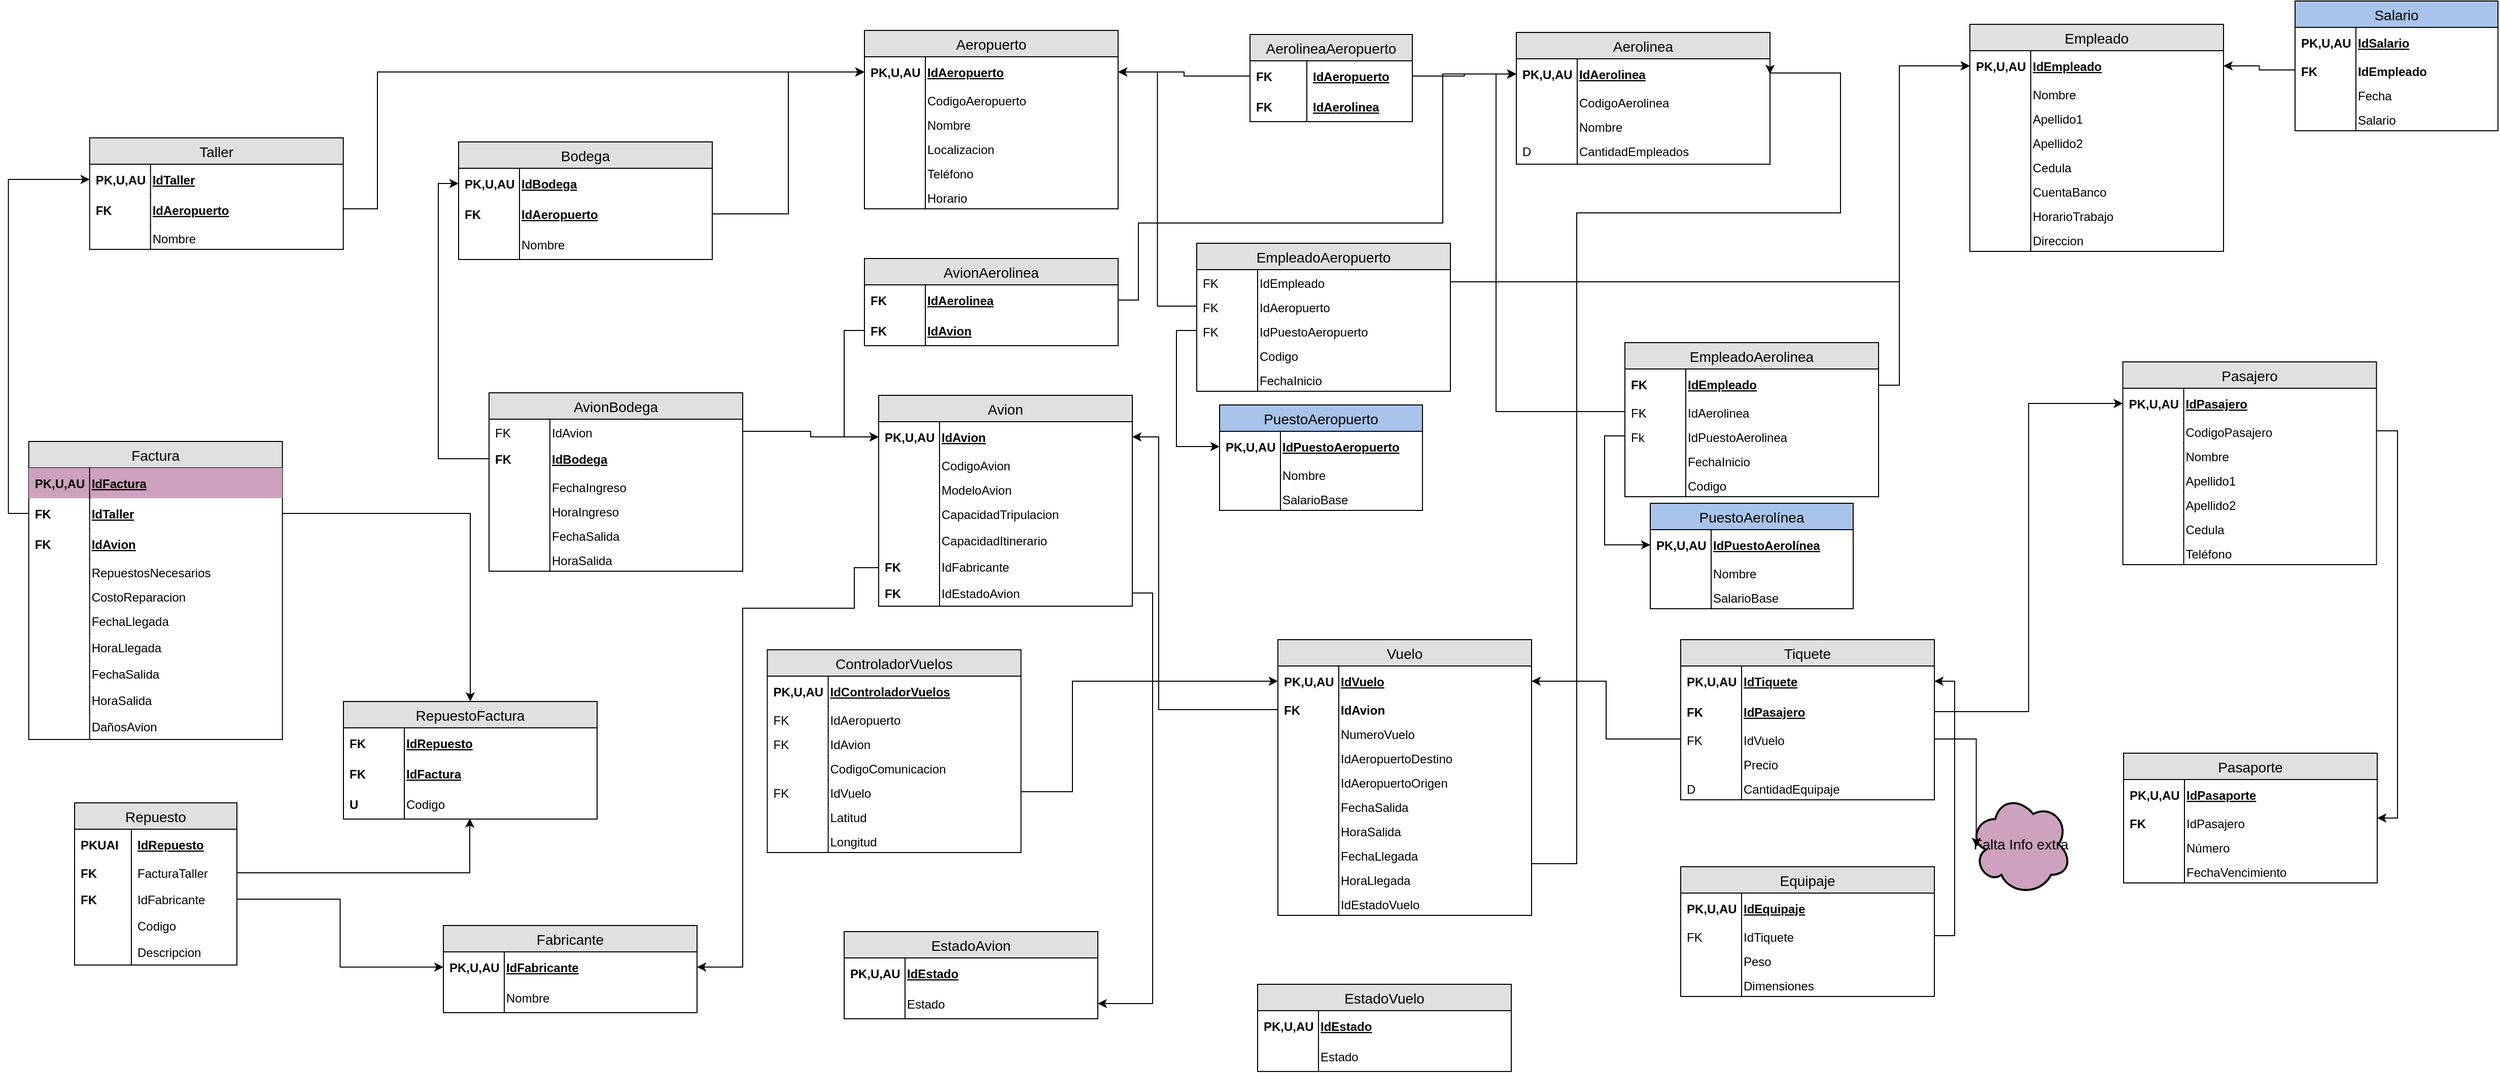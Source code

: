 <mxfile pages="1" version="11.1.4" type="device"><diagram id="F-v7YOQAx7BZ0v_qgbQp" name="Page-1"><mxGraphModel dx="5063" dy="1983" grid="1" gridSize="10" guides="1" tooltips="1" connect="1" arrows="1" fold="1" page="1" pageScale="1" pageWidth="850" pageHeight="1100" math="0" shadow="0"><root><mxCell id="0"/><mxCell id="1" parent="0"/><mxCell id="RFnhj7lzt_LcZZ9ZHUi7-12" value="Aerolinea" style="swimlane;fontStyle=0;childLayout=stackLayout;horizontal=1;startSize=26;fillColor=#e0e0e0;horizontalStack=0;resizeParent=1;resizeParentMax=0;resizeLast=0;collapsible=1;marginBottom=0;swimlaneFillColor=#ffffff;align=center;fontSize=14;" parent="1" vertex="1"><mxGeometry x="702.5" y="42" width="250" height="130" as="geometry"/></mxCell><mxCell id="RFnhj7lzt_LcZZ9ZHUi7-13" value="IdAerolinea" style="shape=partialRectangle;top=0;left=0;right=0;bottom=0;align=left;verticalAlign=middle;fillColor=none;spacingLeft=60;spacingRight=4;overflow=hidden;rotatable=0;points=[[0,0.5],[1,0.5]];portConstraint=eastwest;dropTarget=0;fontStyle=5;fontSize=12;strokeColor=#000000;" parent="RFnhj7lzt_LcZZ9ZHUi7-12" vertex="1"><mxGeometry y="26" width="250" height="30" as="geometry"/></mxCell><mxCell id="RFnhj7lzt_LcZZ9ZHUi7-14" value="PK,U,AU" style="shape=partialRectangle;fontStyle=1;top=0;left=0;bottom=0;fillColor=none;align=left;verticalAlign=middle;spacingLeft=4;spacingRight=4;overflow=hidden;rotatable=0;points=[];portConstraint=eastwest;part=1;fontSize=12;" parent="RFnhj7lzt_LcZZ9ZHUi7-13" vertex="1" connectable="0"><mxGeometry width="60" height="30" as="geometry"/></mxCell><mxCell id="RFnhj7lzt_LcZZ9ZHUi7-17" value="CodigoAerolinea" style="shape=partialRectangle;top=0;left=0;right=0;bottom=0;align=left;verticalAlign=top;fillColor=none;spacingLeft=60;spacingRight=4;overflow=hidden;rotatable=0;points=[[0,0.5],[1,0.5]];portConstraint=eastwest;dropTarget=0;fontSize=12;" parent="RFnhj7lzt_LcZZ9ZHUi7-12" vertex="1"><mxGeometry y="56" width="250" height="24" as="geometry"/></mxCell><mxCell id="RFnhj7lzt_LcZZ9ZHUi7-18" value="" style="shape=partialRectangle;top=0;left=0;bottom=0;fillColor=none;align=left;verticalAlign=top;spacingLeft=4;spacingRight=4;overflow=hidden;rotatable=0;points=[];portConstraint=eastwest;part=1;fontSize=12;" parent="RFnhj7lzt_LcZZ9ZHUi7-17" vertex="1" connectable="0"><mxGeometry width="60" height="24" as="geometry"/></mxCell><mxCell id="RFnhj7lzt_LcZZ9ZHUi7-28" value="Nombre" style="shape=partialRectangle;top=0;left=0;right=0;bottom=0;align=left;verticalAlign=top;fillColor=none;spacingLeft=60;spacingRight=4;overflow=hidden;rotatable=0;points=[[0,0.5],[1,0.5]];portConstraint=eastwest;dropTarget=0;fontSize=12;" parent="RFnhj7lzt_LcZZ9ZHUi7-12" vertex="1"><mxGeometry y="80" width="250" height="24" as="geometry"/></mxCell><mxCell id="RFnhj7lzt_LcZZ9ZHUi7-29" value="" style="shape=partialRectangle;top=0;left=0;bottom=0;fillColor=none;align=left;verticalAlign=top;spacingLeft=4;spacingRight=4;overflow=hidden;rotatable=0;points=[];portConstraint=eastwest;part=1;fontSize=12;" parent="RFnhj7lzt_LcZZ9ZHUi7-28" vertex="1" connectable="0"><mxGeometry width="60" height="24" as="geometry"/></mxCell><mxCell id="RFnhj7lzt_LcZZ9ZHUi7-19" value="CantidadEmpleados" style="shape=partialRectangle;top=0;left=0;right=0;bottom=0;align=left;verticalAlign=top;fillColor=none;spacingLeft=60;spacingRight=4;overflow=hidden;rotatable=0;points=[[0,0.5],[1,0.5]];portConstraint=eastwest;dropTarget=0;fontSize=12;" parent="RFnhj7lzt_LcZZ9ZHUi7-12" vertex="1"><mxGeometry y="104" width="250" height="26" as="geometry"/></mxCell><mxCell id="RFnhj7lzt_LcZZ9ZHUi7-20" value="D" style="shape=partialRectangle;top=0;left=0;bottom=0;fillColor=none;align=left;verticalAlign=top;spacingLeft=4;spacingRight=4;overflow=hidden;rotatable=0;points=[];portConstraint=eastwest;part=1;fontSize=12;" parent="RFnhj7lzt_LcZZ9ZHUi7-19" vertex="1" connectable="0"><mxGeometry width="60" height="26" as="geometry"/></mxCell><mxCell id="RFnhj7lzt_LcZZ9ZHUi7-21" value="Empleado" style="swimlane;fontStyle=0;childLayout=stackLayout;horizontal=1;startSize=26;fillColor=#e0e0e0;horizontalStack=0;resizeParent=1;resizeParentMax=0;resizeLast=0;collapsible=1;marginBottom=0;swimlaneFillColor=#ffffff;align=center;fontSize=14;" parent="1" vertex="1"><mxGeometry x="1149.5" y="34" width="250" height="224" as="geometry"/></mxCell><mxCell id="RFnhj7lzt_LcZZ9ZHUi7-22" value="IdEmpleado" style="shape=partialRectangle;top=0;left=0;right=0;bottom=0;align=left;verticalAlign=middle;fillColor=none;spacingLeft=60;spacingRight=4;overflow=hidden;rotatable=0;points=[[0,0.5],[1,0.5]];portConstraint=eastwest;dropTarget=0;fontStyle=5;fontSize=12;" parent="RFnhj7lzt_LcZZ9ZHUi7-21" vertex="1"><mxGeometry y="26" width="250" height="30" as="geometry"/></mxCell><mxCell id="RFnhj7lzt_LcZZ9ZHUi7-23" value="PK,U,AU" style="shape=partialRectangle;fontStyle=1;top=0;left=0;bottom=0;fillColor=none;align=left;verticalAlign=middle;spacingLeft=4;spacingRight=4;overflow=hidden;rotatable=0;points=[];portConstraint=eastwest;part=1;fontSize=12;" parent="RFnhj7lzt_LcZZ9ZHUi7-22" vertex="1" connectable="0"><mxGeometry width="60" height="30" as="geometry"/></mxCell><mxCell id="RFnhj7lzt_LcZZ9ZHUi7-30" value="Nombre" style="shape=partialRectangle;top=0;left=0;right=0;bottom=0;align=left;verticalAlign=top;fillColor=none;spacingLeft=60;spacingRight=4;overflow=hidden;rotatable=0;points=[[0,0.5],[1,0.5]];portConstraint=eastwest;dropTarget=0;fontSize=12;" parent="RFnhj7lzt_LcZZ9ZHUi7-21" vertex="1"><mxGeometry y="56" width="250" height="24" as="geometry"/></mxCell><mxCell id="RFnhj7lzt_LcZZ9ZHUi7-31" value="" style="shape=partialRectangle;top=0;left=0;bottom=0;fillColor=none;align=left;verticalAlign=top;spacingLeft=4;spacingRight=4;overflow=hidden;rotatable=0;points=[];portConstraint=eastwest;part=1;fontSize=12;" parent="RFnhj7lzt_LcZZ9ZHUi7-30" vertex="1" connectable="0"><mxGeometry width="60" height="24" as="geometry"/></mxCell><mxCell id="RFnhj7lzt_LcZZ9ZHUi7-32" value="Apellido1" style="shape=partialRectangle;top=0;left=0;right=0;bottom=0;align=left;verticalAlign=top;fillColor=none;spacingLeft=60;spacingRight=4;overflow=hidden;rotatable=0;points=[[0,0.5],[1,0.5]];portConstraint=eastwest;dropTarget=0;fontSize=12;" parent="RFnhj7lzt_LcZZ9ZHUi7-21" vertex="1"><mxGeometry y="80" width="250" height="24" as="geometry"/></mxCell><mxCell id="RFnhj7lzt_LcZZ9ZHUi7-33" value="" style="shape=partialRectangle;top=0;left=0;bottom=0;fillColor=none;align=left;verticalAlign=top;spacingLeft=4;spacingRight=4;overflow=hidden;rotatable=0;points=[];portConstraint=eastwest;part=1;fontSize=12;" parent="RFnhj7lzt_LcZZ9ZHUi7-32" vertex="1" connectable="0"><mxGeometry width="60" height="24" as="geometry"/></mxCell><mxCell id="RFnhj7lzt_LcZZ9ZHUi7-34" value="Apellido2" style="shape=partialRectangle;top=0;left=0;right=0;bottom=0;align=left;verticalAlign=top;fillColor=none;spacingLeft=60;spacingRight=4;overflow=hidden;rotatable=0;points=[[0,0.5],[1,0.5]];portConstraint=eastwest;dropTarget=0;fontSize=12;" parent="RFnhj7lzt_LcZZ9ZHUi7-21" vertex="1"><mxGeometry y="104" width="250" height="24" as="geometry"/></mxCell><mxCell id="RFnhj7lzt_LcZZ9ZHUi7-35" value="" style="shape=partialRectangle;top=0;left=0;bottom=0;fillColor=none;align=left;verticalAlign=top;spacingLeft=4;spacingRight=4;overflow=hidden;rotatable=0;points=[];portConstraint=eastwest;part=1;fontSize=12;" parent="RFnhj7lzt_LcZZ9ZHUi7-34" vertex="1" connectable="0"><mxGeometry width="60" height="24" as="geometry"/></mxCell><mxCell id="RFnhj7lzt_LcZZ9ZHUi7-36" value="Cedula" style="shape=partialRectangle;top=0;left=0;right=0;bottom=0;align=left;verticalAlign=top;fillColor=none;spacingLeft=60;spacingRight=4;overflow=hidden;rotatable=0;points=[[0,0.5],[1,0.5]];portConstraint=eastwest;dropTarget=0;fontSize=12;" parent="RFnhj7lzt_LcZZ9ZHUi7-21" vertex="1"><mxGeometry y="128" width="250" height="24" as="geometry"/></mxCell><mxCell id="RFnhj7lzt_LcZZ9ZHUi7-37" value="" style="shape=partialRectangle;top=0;left=0;bottom=0;fillColor=none;align=left;verticalAlign=top;spacingLeft=4;spacingRight=4;overflow=hidden;rotatable=0;points=[];portConstraint=eastwest;part=1;fontSize=12;" parent="RFnhj7lzt_LcZZ9ZHUi7-36" vertex="1" connectable="0"><mxGeometry width="60" height="24" as="geometry"/></mxCell><mxCell id="RFnhj7lzt_LcZZ9ZHUi7-38" value="CuentaBanco" style="shape=partialRectangle;top=0;left=0;right=0;bottom=0;align=left;verticalAlign=top;fillColor=none;spacingLeft=60;spacingRight=4;overflow=hidden;rotatable=0;points=[[0,0.5],[1,0.5]];portConstraint=eastwest;dropTarget=0;fontSize=12;" parent="RFnhj7lzt_LcZZ9ZHUi7-21" vertex="1"><mxGeometry y="152" width="250" height="24" as="geometry"/></mxCell><mxCell id="RFnhj7lzt_LcZZ9ZHUi7-39" value="" style="shape=partialRectangle;top=0;left=0;bottom=0;fillColor=none;align=left;verticalAlign=top;spacingLeft=4;spacingRight=4;overflow=hidden;rotatable=0;points=[];portConstraint=eastwest;part=1;fontSize=12;" parent="RFnhj7lzt_LcZZ9ZHUi7-38" vertex="1" connectable="0"><mxGeometry width="60" height="24" as="geometry"/></mxCell><mxCell id="RFnhj7lzt_LcZZ9ZHUi7-40" value="HorarioTrabajo" style="shape=partialRectangle;top=0;left=0;right=0;bottom=0;align=left;verticalAlign=top;fillColor=none;spacingLeft=60;spacingRight=4;overflow=hidden;rotatable=0;points=[[0,0.5],[1,0.5]];portConstraint=eastwest;dropTarget=0;fontSize=12;" parent="RFnhj7lzt_LcZZ9ZHUi7-21" vertex="1"><mxGeometry y="176" width="250" height="24" as="geometry"/></mxCell><mxCell id="RFnhj7lzt_LcZZ9ZHUi7-41" value="" style="shape=partialRectangle;top=0;left=0;bottom=0;fillColor=none;align=left;verticalAlign=top;spacingLeft=4;spacingRight=4;overflow=hidden;rotatable=0;points=[];portConstraint=eastwest;part=1;fontSize=12;" parent="RFnhj7lzt_LcZZ9ZHUi7-40" vertex="1" connectable="0"><mxGeometry width="60" height="24" as="geometry"/></mxCell><mxCell id="RFnhj7lzt_LcZZ9ZHUi7-131" value="Direccion" style="shape=partialRectangle;top=0;left=0;right=0;bottom=0;align=left;verticalAlign=top;fillColor=none;spacingLeft=60;spacingRight=4;overflow=hidden;rotatable=0;points=[[0,0.5],[1,0.5]];portConstraint=eastwest;dropTarget=0;fontSize=12;" parent="RFnhj7lzt_LcZZ9ZHUi7-21" vertex="1"><mxGeometry y="200" width="250" height="24" as="geometry"/></mxCell><mxCell id="RFnhj7lzt_LcZZ9ZHUi7-132" value="" style="shape=partialRectangle;top=0;left=0;bottom=0;fillColor=none;align=left;verticalAlign=top;spacingLeft=4;spacingRight=4;overflow=hidden;rotatable=0;points=[];portConstraint=eastwest;part=1;fontSize=12;" parent="RFnhj7lzt_LcZZ9ZHUi7-131" vertex="1" connectable="0"><mxGeometry width="60" height="24" as="geometry"/></mxCell><mxCell id="RFnhj7lzt_LcZZ9ZHUi7-65" value="Aeropuerto" style="swimlane;fontStyle=0;childLayout=stackLayout;horizontal=1;startSize=26;fillColor=#e0e0e0;horizontalStack=0;resizeParent=1;resizeParentMax=0;resizeLast=0;collapsible=1;marginBottom=0;swimlaneFillColor=#ffffff;align=center;fontSize=14;" parent="1" vertex="1"><mxGeometry x="60" y="40" width="250" height="176" as="geometry"/></mxCell><mxCell id="RFnhj7lzt_LcZZ9ZHUi7-66" value="IdAeropuerto" style="shape=partialRectangle;top=0;left=0;right=0;bottom=0;align=left;verticalAlign=middle;fillColor=none;spacingLeft=60;spacingRight=4;overflow=hidden;rotatable=0;points=[[0,0.5],[1,0.5]];portConstraint=eastwest;dropTarget=0;fontStyle=5;fontSize=12;strokeColor=#000000;" parent="RFnhj7lzt_LcZZ9ZHUi7-65" vertex="1"><mxGeometry y="26" width="250" height="30" as="geometry"/></mxCell><mxCell id="RFnhj7lzt_LcZZ9ZHUi7-67" value="PK,U,AU" style="shape=partialRectangle;fontStyle=1;top=0;left=0;bottom=0;fillColor=none;align=left;verticalAlign=middle;spacingLeft=4;spacingRight=4;overflow=hidden;rotatable=0;points=[];portConstraint=eastwest;part=1;fontSize=12;" parent="RFnhj7lzt_LcZZ9ZHUi7-66" vertex="1" connectable="0"><mxGeometry width="60" height="30" as="geometry"/></mxCell><mxCell id="RFnhj7lzt_LcZZ9ZHUi7-68" value="CodigoAeropuerto" style="shape=partialRectangle;top=0;left=0;right=0;bottom=0;align=left;verticalAlign=top;fillColor=none;spacingLeft=60;spacingRight=4;overflow=hidden;rotatable=0;points=[[0,0.5],[1,0.5]];portConstraint=eastwest;dropTarget=0;fontSize=12;" parent="RFnhj7lzt_LcZZ9ZHUi7-65" vertex="1"><mxGeometry y="56" width="250" height="24" as="geometry"/></mxCell><mxCell id="RFnhj7lzt_LcZZ9ZHUi7-69" value="" style="shape=partialRectangle;top=0;left=0;bottom=0;fillColor=none;align=left;verticalAlign=top;spacingLeft=4;spacingRight=4;overflow=hidden;rotatable=0;points=[];portConstraint=eastwest;part=1;fontSize=12;" parent="RFnhj7lzt_LcZZ9ZHUi7-68" vertex="1" connectable="0"><mxGeometry width="60" height="24" as="geometry"/></mxCell><mxCell id="RFnhj7lzt_LcZZ9ZHUi7-70" value="Nombre" style="shape=partialRectangle;top=0;left=0;right=0;bottom=0;align=left;verticalAlign=top;fillColor=none;spacingLeft=60;spacingRight=4;overflow=hidden;rotatable=0;points=[[0,0.5],[1,0.5]];portConstraint=eastwest;dropTarget=0;fontSize=12;" parent="RFnhj7lzt_LcZZ9ZHUi7-65" vertex="1"><mxGeometry y="80" width="250" height="24" as="geometry"/></mxCell><mxCell id="RFnhj7lzt_LcZZ9ZHUi7-71" value="" style="shape=partialRectangle;top=0;left=0;bottom=0;fillColor=none;align=left;verticalAlign=top;spacingLeft=4;spacingRight=4;overflow=hidden;rotatable=0;points=[];portConstraint=eastwest;part=1;fontSize=12;" parent="RFnhj7lzt_LcZZ9ZHUi7-70" vertex="1" connectable="0"><mxGeometry width="60" height="24" as="geometry"/></mxCell><mxCell id="RFnhj7lzt_LcZZ9ZHUi7-74" value="Localizacion" style="shape=partialRectangle;top=0;left=0;right=0;bottom=0;align=left;verticalAlign=top;fillColor=none;spacingLeft=60;spacingRight=4;overflow=hidden;rotatable=0;points=[[0,0.5],[1,0.5]];portConstraint=eastwest;dropTarget=0;fontSize=12;" parent="RFnhj7lzt_LcZZ9ZHUi7-65" vertex="1"><mxGeometry y="104" width="250" height="24" as="geometry"/></mxCell><mxCell id="RFnhj7lzt_LcZZ9ZHUi7-75" value="" style="shape=partialRectangle;top=0;left=0;bottom=0;fillColor=none;align=left;verticalAlign=top;spacingLeft=4;spacingRight=4;overflow=hidden;rotatable=0;points=[];portConstraint=eastwest;part=1;fontSize=12;" parent="RFnhj7lzt_LcZZ9ZHUi7-74" vertex="1" connectable="0"><mxGeometry width="60" height="24" as="geometry"/></mxCell><mxCell id="RFnhj7lzt_LcZZ9ZHUi7-107" value="Teléfono" style="shape=partialRectangle;top=0;left=0;right=0;bottom=0;align=left;verticalAlign=top;fillColor=none;spacingLeft=60;spacingRight=4;overflow=hidden;rotatable=0;points=[[0,0.5],[1,0.5]];portConstraint=eastwest;dropTarget=0;fontSize=12;" parent="RFnhj7lzt_LcZZ9ZHUi7-65" vertex="1"><mxGeometry y="128" width="250" height="24" as="geometry"/></mxCell><mxCell id="RFnhj7lzt_LcZZ9ZHUi7-108" value="" style="shape=partialRectangle;top=0;left=0;bottom=0;fillColor=none;align=left;verticalAlign=top;spacingLeft=4;spacingRight=4;overflow=hidden;rotatable=0;points=[];portConstraint=eastwest;part=1;fontSize=12;" parent="RFnhj7lzt_LcZZ9ZHUi7-107" vertex="1" connectable="0"><mxGeometry width="60" height="24" as="geometry"/></mxCell><mxCell id="RFnhj7lzt_LcZZ9ZHUi7-78" value="Horario" style="shape=partialRectangle;top=0;left=0;right=0;bottom=0;align=left;verticalAlign=top;fillColor=none;spacingLeft=60;spacingRight=4;overflow=hidden;rotatable=0;points=[[0,0.5],[1,0.5]];portConstraint=eastwest;dropTarget=0;fontSize=12;" parent="RFnhj7lzt_LcZZ9ZHUi7-65" vertex="1"><mxGeometry y="152" width="250" height="24" as="geometry"/></mxCell><mxCell id="RFnhj7lzt_LcZZ9ZHUi7-79" value="" style="shape=partialRectangle;top=0;left=0;bottom=0;fillColor=none;align=left;verticalAlign=top;spacingLeft=4;spacingRight=4;overflow=hidden;rotatable=0;points=[];portConstraint=eastwest;part=1;fontSize=12;" parent="RFnhj7lzt_LcZZ9ZHUi7-78" vertex="1" connectable="0"><mxGeometry width="60" height="24" as="geometry"/></mxCell><mxCell id="RFnhj7lzt_LcZZ9ZHUi7-116" value="EmpleadoAerolinea" style="swimlane;fontStyle=0;childLayout=stackLayout;horizontal=1;startSize=26;fillColor=#e0e0e0;horizontalStack=0;resizeParent=1;resizeParentMax=0;resizeLast=0;collapsible=1;marginBottom=0;swimlaneFillColor=#ffffff;align=center;fontSize=14;" parent="1" vertex="1"><mxGeometry x="809.5" y="348" width="250" height="152" as="geometry"/></mxCell><mxCell id="GWSag47F27na8kSHJpPw-12" value="IdEmpleado" style="shape=partialRectangle;top=0;left=0;right=0;bottom=0;align=left;verticalAlign=middle;fillColor=none;spacingLeft=60;spacingRight=4;overflow=hidden;rotatable=0;points=[[0,0.5],[1,0.5]];portConstraint=eastwest;dropTarget=0;fontStyle=5;fontSize=12;" parent="RFnhj7lzt_LcZZ9ZHUi7-116" vertex="1"><mxGeometry y="26" width="250" height="30" as="geometry"/></mxCell><mxCell id="GWSag47F27na8kSHJpPw-13" value="FK" style="shape=partialRectangle;fontStyle=1;top=0;left=0;bottom=0;fillColor=none;align=left;verticalAlign=middle;spacingLeft=4;spacingRight=4;overflow=hidden;rotatable=0;points=[];portConstraint=eastwest;part=1;fontSize=12;" parent="GWSag47F27na8kSHJpPw-12" vertex="1" connectable="0"><mxGeometry width="60" height="30" as="geometry"/></mxCell><mxCell id="RFnhj7lzt_LcZZ9ZHUi7-119" value="IdAerolinea" style="shape=partialRectangle;top=0;left=0;right=0;bottom=0;align=left;verticalAlign=top;fillColor=none;spacingLeft=60;spacingRight=4;overflow=hidden;rotatable=0;points=[[0,0.5],[1,0.5]];portConstraint=eastwest;dropTarget=0;fontSize=12;" parent="RFnhj7lzt_LcZZ9ZHUi7-116" vertex="1"><mxGeometry y="56" width="250" height="24" as="geometry"/></mxCell><mxCell id="RFnhj7lzt_LcZZ9ZHUi7-120" value="FK" style="shape=partialRectangle;top=0;left=0;bottom=0;fillColor=none;align=left;verticalAlign=top;spacingLeft=4;spacingRight=4;overflow=hidden;rotatable=0;points=[];portConstraint=eastwest;part=1;fontSize=12;" parent="RFnhj7lzt_LcZZ9ZHUi7-119" vertex="1" connectable="0"><mxGeometry width="60" height="24" as="geometry"/></mxCell><mxCell id="RFnhj7lzt_LcZZ9ZHUi7-127" value="IdPuestoAerolinea" style="shape=partialRectangle;top=0;left=0;right=0;bottom=0;align=left;verticalAlign=top;fillColor=none;spacingLeft=60;spacingRight=4;overflow=hidden;rotatable=0;points=[[0,0.5],[1,0.5]];portConstraint=eastwest;dropTarget=0;fontSize=12;" parent="RFnhj7lzt_LcZZ9ZHUi7-116" vertex="1"><mxGeometry y="80" width="250" height="24" as="geometry"/></mxCell><mxCell id="RFnhj7lzt_LcZZ9ZHUi7-128" value="Fk" style="shape=partialRectangle;top=0;left=0;bottom=0;fillColor=none;align=left;verticalAlign=top;spacingLeft=4;spacingRight=4;overflow=hidden;rotatable=0;points=[];portConstraint=eastwest;part=1;fontSize=12;" parent="RFnhj7lzt_LcZZ9ZHUi7-127" vertex="1" connectable="0"><mxGeometry width="60" height="24" as="geometry"/></mxCell><mxCell id="a4b8iAH54HvB9f8Qa4V4-18" value="FechaInicio" style="shape=partialRectangle;top=0;left=0;right=0;bottom=0;align=left;verticalAlign=top;fillColor=none;spacingLeft=60;spacingRight=4;overflow=hidden;rotatable=0;points=[[0,0.5],[1,0.5]];portConstraint=eastwest;dropTarget=0;fontSize=12;" parent="RFnhj7lzt_LcZZ9ZHUi7-116" vertex="1"><mxGeometry y="104" width="250" height="24" as="geometry"/></mxCell><mxCell id="a4b8iAH54HvB9f8Qa4V4-19" value="" style="shape=partialRectangle;top=0;left=0;bottom=0;fillColor=none;align=left;verticalAlign=top;spacingLeft=4;spacingRight=4;overflow=hidden;rotatable=0;points=[];portConstraint=eastwest;part=1;fontSize=12;" parent="a4b8iAH54HvB9f8Qa4V4-18" vertex="1" connectable="0"><mxGeometry width="60" height="24" as="geometry"/></mxCell><mxCell id="3T_UC9Iupfr3q2ktU5BF-1" value="Codigo" style="shape=partialRectangle;top=0;left=0;right=0;bottom=0;align=left;verticalAlign=top;fillColor=none;spacingLeft=60;spacingRight=4;overflow=hidden;rotatable=0;points=[[0,0.5],[1,0.5]];portConstraint=eastwest;dropTarget=0;fontSize=12;" parent="RFnhj7lzt_LcZZ9ZHUi7-116" vertex="1"><mxGeometry y="128" width="250" height="24" as="geometry"/></mxCell><mxCell id="3T_UC9Iupfr3q2ktU5BF-2" value="" style="shape=partialRectangle;top=0;left=0;bottom=0;fillColor=none;align=left;verticalAlign=top;spacingLeft=4;spacingRight=4;overflow=hidden;rotatable=0;points=[];portConstraint=eastwest;part=1;fontSize=12;" parent="3T_UC9Iupfr3q2ktU5BF-1" vertex="1" connectable="0"><mxGeometry width="60" height="24" as="geometry"/></mxCell><mxCell id="RFnhj7lzt_LcZZ9ZHUi7-122" value="EmpleadoAeropuerto" style="swimlane;fontStyle=0;childLayout=stackLayout;horizontal=1;startSize=26;fillColor=#e0e0e0;horizontalStack=0;resizeParent=1;resizeParentMax=0;resizeLast=0;collapsible=1;marginBottom=0;swimlaneFillColor=#ffffff;align=center;fontSize=14;" parent="1" vertex="1"><mxGeometry x="387.5" y="250" width="250" height="146" as="geometry"/></mxCell><mxCell id="RFnhj7lzt_LcZZ9ZHUi7-123" value="IdEmpleado" style="shape=partialRectangle;top=0;left=0;right=0;bottom=0;align=left;verticalAlign=top;fillColor=none;spacingLeft=60;spacingRight=4;overflow=hidden;rotatable=0;points=[[0,0.5],[1,0.5]];portConstraint=eastwest;dropTarget=0;fontSize=12;" parent="RFnhj7lzt_LcZZ9ZHUi7-122" vertex="1"><mxGeometry y="26" width="250" height="24" as="geometry"/></mxCell><mxCell id="RFnhj7lzt_LcZZ9ZHUi7-124" value="FK" style="shape=partialRectangle;top=0;left=0;bottom=0;fillColor=none;align=left;verticalAlign=top;spacingLeft=4;spacingRight=4;overflow=hidden;rotatable=0;points=[];portConstraint=eastwest;part=1;fontSize=12;" parent="RFnhj7lzt_LcZZ9ZHUi7-123" vertex="1" connectable="0"><mxGeometry width="60" height="24" as="geometry"/></mxCell><mxCell id="RFnhj7lzt_LcZZ9ZHUi7-125" value="IdAeropuerto" style="shape=partialRectangle;top=0;left=0;right=0;bottom=0;align=left;verticalAlign=top;fillColor=none;spacingLeft=60;spacingRight=4;overflow=hidden;rotatable=0;points=[[0,0.5],[1,0.5]];portConstraint=eastwest;dropTarget=0;fontSize=12;" parent="RFnhj7lzt_LcZZ9ZHUi7-122" vertex="1"><mxGeometry y="50" width="250" height="24" as="geometry"/></mxCell><mxCell id="RFnhj7lzt_LcZZ9ZHUi7-126" value="FK" style="shape=partialRectangle;top=0;left=0;bottom=0;fillColor=none;align=left;verticalAlign=top;spacingLeft=4;spacingRight=4;overflow=hidden;rotatable=0;points=[];portConstraint=eastwest;part=1;fontSize=12;" parent="RFnhj7lzt_LcZZ9ZHUi7-125" vertex="1" connectable="0"><mxGeometry width="60" height="24" as="geometry"/></mxCell><mxCell id="RFnhj7lzt_LcZZ9ZHUi7-129" value="IdPuestoAeropuerto" style="shape=partialRectangle;top=0;left=0;right=0;bottom=0;align=left;verticalAlign=top;fillColor=none;spacingLeft=60;spacingRight=4;overflow=hidden;rotatable=0;points=[[0,0.5],[1,0.5]];portConstraint=eastwest;dropTarget=0;fontSize=12;" parent="RFnhj7lzt_LcZZ9ZHUi7-122" vertex="1"><mxGeometry y="74" width="250" height="24" as="geometry"/></mxCell><mxCell id="RFnhj7lzt_LcZZ9ZHUi7-130" value="FK" style="shape=partialRectangle;top=0;left=0;bottom=0;fillColor=none;align=left;verticalAlign=top;spacingLeft=4;spacingRight=4;overflow=hidden;rotatable=0;points=[];portConstraint=eastwest;part=1;fontSize=12;" parent="RFnhj7lzt_LcZZ9ZHUi7-129" vertex="1" connectable="0"><mxGeometry width="60" height="24" as="geometry"/></mxCell><mxCell id="3T_UC9Iupfr3q2ktU5BF-3" value="Codigo" style="shape=partialRectangle;top=0;left=0;right=0;bottom=0;align=left;verticalAlign=top;fillColor=none;spacingLeft=60;spacingRight=4;overflow=hidden;rotatable=0;points=[[0,0.5],[1,0.5]];portConstraint=eastwest;dropTarget=0;fontSize=12;" parent="RFnhj7lzt_LcZZ9ZHUi7-122" vertex="1"><mxGeometry y="98" width="250" height="24" as="geometry"/></mxCell><mxCell id="3T_UC9Iupfr3q2ktU5BF-4" value="" style="shape=partialRectangle;top=0;left=0;bottom=0;fillColor=none;align=left;verticalAlign=top;spacingLeft=4;spacingRight=4;overflow=hidden;rotatable=0;points=[];portConstraint=eastwest;part=1;fontSize=12;" parent="3T_UC9Iupfr3q2ktU5BF-3" vertex="1" connectable="0"><mxGeometry width="60" height="24" as="geometry"/></mxCell><mxCell id="a4b8iAH54HvB9f8Qa4V4-16" value="FechaInicio" style="shape=partialRectangle;top=0;left=0;right=0;bottom=0;align=left;verticalAlign=top;fillColor=none;spacingLeft=60;spacingRight=4;overflow=hidden;rotatable=0;points=[[0,0.5],[1,0.5]];portConstraint=eastwest;dropTarget=0;fontSize=12;" parent="RFnhj7lzt_LcZZ9ZHUi7-122" vertex="1"><mxGeometry y="122" width="250" height="24" as="geometry"/></mxCell><mxCell id="a4b8iAH54HvB9f8Qa4V4-17" value="" style="shape=partialRectangle;top=0;left=0;bottom=0;fillColor=none;align=left;verticalAlign=top;spacingLeft=4;spacingRight=4;overflow=hidden;rotatable=0;points=[];portConstraint=eastwest;part=1;fontSize=12;" parent="a4b8iAH54HvB9f8Qa4V4-16" vertex="1" connectable="0"><mxGeometry width="60" height="24" as="geometry"/></mxCell><mxCell id="RFnhj7lzt_LcZZ9ZHUi7-156" value="Vuelo" style="swimlane;fontStyle=0;childLayout=stackLayout;horizontal=1;startSize=26;fillColor=#e0e0e0;horizontalStack=0;resizeParent=1;resizeParentMax=0;resizeLast=0;collapsible=1;marginBottom=0;swimlaneFillColor=#ffffff;align=center;fontSize=14;" parent="1" vertex="1"><mxGeometry x="467.5" y="641" width="250" height="272" as="geometry"/></mxCell><mxCell id="RFnhj7lzt_LcZZ9ZHUi7-157" value="IdVuelo" style="shape=partialRectangle;top=0;left=0;right=0;bottom=0;align=left;verticalAlign=middle;fillColor=none;spacingLeft=60;spacingRight=4;overflow=hidden;rotatable=0;points=[[0,0.5],[1,0.5]];portConstraint=eastwest;dropTarget=0;fontStyle=5;fontSize=12;strokeColor=#000000;" parent="RFnhj7lzt_LcZZ9ZHUi7-156" vertex="1"><mxGeometry y="26" width="250" height="30" as="geometry"/></mxCell><mxCell id="RFnhj7lzt_LcZZ9ZHUi7-158" value="PK,U,AU" style="shape=partialRectangle;fontStyle=1;top=0;left=0;bottom=0;fillColor=none;align=left;verticalAlign=middle;spacingLeft=4;spacingRight=4;overflow=hidden;rotatable=0;points=[];portConstraint=eastwest;part=1;fontSize=12;" parent="RFnhj7lzt_LcZZ9ZHUi7-157" vertex="1" connectable="0"><mxGeometry width="60" height="30" as="geometry"/></mxCell><mxCell id="RFnhj7lzt_LcZZ9ZHUi7-159" value="IdAvion" style="shape=partialRectangle;top=0;left=0;right=0;bottom=0;align=left;verticalAlign=top;fillColor=none;spacingLeft=60;spacingRight=4;overflow=hidden;rotatable=0;points=[[0,0.5],[1,0.5]];portConstraint=eastwest;dropTarget=0;fontSize=12;fontStyle=1" parent="RFnhj7lzt_LcZZ9ZHUi7-156" vertex="1"><mxGeometry y="56" width="250" height="24" as="geometry"/></mxCell><mxCell id="RFnhj7lzt_LcZZ9ZHUi7-160" value="FK" style="shape=partialRectangle;top=0;left=0;bottom=0;fillColor=none;align=left;verticalAlign=top;spacingLeft=4;spacingRight=4;overflow=hidden;rotatable=0;points=[];portConstraint=eastwest;part=1;fontSize=12;fontStyle=1" parent="RFnhj7lzt_LcZZ9ZHUi7-159" vertex="1" connectable="0"><mxGeometry width="60" height="24" as="geometry"/></mxCell><mxCell id="GWSag47F27na8kSHJpPw-64" value="NumeroVuelo" style="shape=partialRectangle;top=0;left=0;right=0;bottom=0;align=left;verticalAlign=top;fillColor=none;spacingLeft=60;spacingRight=4;overflow=hidden;rotatable=0;points=[[0,0.5],[1,0.5]];portConstraint=eastwest;dropTarget=0;fontSize=12;" parent="RFnhj7lzt_LcZZ9ZHUi7-156" vertex="1"><mxGeometry y="80" width="250" height="24" as="geometry"/></mxCell><mxCell id="GWSag47F27na8kSHJpPw-65" value="" style="shape=partialRectangle;top=0;left=0;bottom=0;fillColor=none;align=left;verticalAlign=top;spacingLeft=4;spacingRight=4;overflow=hidden;rotatable=0;points=[];portConstraint=eastwest;part=1;fontSize=12;" parent="GWSag47F27na8kSHJpPw-64" vertex="1" connectable="0"><mxGeometry width="60" height="24" as="geometry"/></mxCell><mxCell id="RFnhj7lzt_LcZZ9ZHUi7-161" value="IdAeropuertoDestino" style="shape=partialRectangle;top=0;left=0;right=0;bottom=0;align=left;verticalAlign=top;fillColor=none;spacingLeft=60;spacingRight=4;overflow=hidden;rotatable=0;points=[[0,0.5],[1,0.5]];portConstraint=eastwest;dropTarget=0;fontSize=12;" parent="RFnhj7lzt_LcZZ9ZHUi7-156" vertex="1"><mxGeometry y="104" width="250" height="24" as="geometry"/></mxCell><mxCell id="RFnhj7lzt_LcZZ9ZHUi7-162" value="" style="shape=partialRectangle;top=0;left=0;bottom=0;fillColor=none;align=left;verticalAlign=top;spacingLeft=4;spacingRight=4;overflow=hidden;rotatable=0;points=[];portConstraint=eastwest;part=1;fontSize=12;" parent="RFnhj7lzt_LcZZ9ZHUi7-161" vertex="1" connectable="0"><mxGeometry width="60" height="24" as="geometry"/></mxCell><mxCell id="RFnhj7lzt_LcZZ9ZHUi7-165" value="IdAeropuertoOrigen" style="shape=partialRectangle;top=0;left=0;right=0;bottom=0;align=left;verticalAlign=top;fillColor=none;spacingLeft=60;spacingRight=4;overflow=hidden;rotatable=0;points=[[0,0.5],[1,0.5]];portConstraint=eastwest;dropTarget=0;fontSize=12;" parent="RFnhj7lzt_LcZZ9ZHUi7-156" vertex="1"><mxGeometry y="128" width="250" height="24" as="geometry"/></mxCell><mxCell id="RFnhj7lzt_LcZZ9ZHUi7-166" value="" style="shape=partialRectangle;top=0;left=0;bottom=0;fillColor=none;align=left;verticalAlign=top;spacingLeft=4;spacingRight=4;overflow=hidden;rotatable=0;points=[];portConstraint=eastwest;part=1;fontSize=12;" parent="RFnhj7lzt_LcZZ9ZHUi7-165" vertex="1" connectable="0"><mxGeometry width="60" height="24" as="geometry"/></mxCell><mxCell id="RFnhj7lzt_LcZZ9ZHUi7-167" value="FechaSalida" style="shape=partialRectangle;top=0;left=0;right=0;bottom=0;align=left;verticalAlign=top;fillColor=none;spacingLeft=60;spacingRight=4;overflow=hidden;rotatable=0;points=[[0,0.5],[1,0.5]];portConstraint=eastwest;dropTarget=0;fontSize=12;" parent="RFnhj7lzt_LcZZ9ZHUi7-156" vertex="1"><mxGeometry y="152" width="250" height="24" as="geometry"/></mxCell><mxCell id="RFnhj7lzt_LcZZ9ZHUi7-168" value="" style="shape=partialRectangle;top=0;left=0;bottom=0;fillColor=none;align=left;verticalAlign=top;spacingLeft=4;spacingRight=4;overflow=hidden;rotatable=0;points=[];portConstraint=eastwest;part=1;fontSize=12;" parent="RFnhj7lzt_LcZZ9ZHUi7-167" vertex="1" connectable="0"><mxGeometry width="60" height="24" as="geometry"/></mxCell><mxCell id="RFnhj7lzt_LcZZ9ZHUi7-169" value="HoraSalida" style="shape=partialRectangle;top=0;left=0;right=0;bottom=0;align=left;verticalAlign=top;fillColor=none;spacingLeft=60;spacingRight=4;overflow=hidden;rotatable=0;points=[[0,0.5],[1,0.5]];portConstraint=eastwest;dropTarget=0;fontSize=12;" parent="RFnhj7lzt_LcZZ9ZHUi7-156" vertex="1"><mxGeometry y="176" width="250" height="24" as="geometry"/></mxCell><mxCell id="RFnhj7lzt_LcZZ9ZHUi7-170" value="" style="shape=partialRectangle;top=0;left=0;bottom=0;fillColor=none;align=left;verticalAlign=top;spacingLeft=4;spacingRight=4;overflow=hidden;rotatable=0;points=[];portConstraint=eastwest;part=1;fontSize=12;" parent="RFnhj7lzt_LcZZ9ZHUi7-169" vertex="1" connectable="0"><mxGeometry width="60" height="24" as="geometry"/></mxCell><mxCell id="RFnhj7lzt_LcZZ9ZHUi7-171" value="FechaLlegada" style="shape=partialRectangle;top=0;left=0;right=0;bottom=0;align=left;verticalAlign=top;fillColor=none;spacingLeft=60;spacingRight=4;overflow=hidden;rotatable=0;points=[[0,0.5],[1,0.5]];portConstraint=eastwest;dropTarget=0;fontSize=12;" parent="RFnhj7lzt_LcZZ9ZHUi7-156" vertex="1"><mxGeometry y="200" width="250" height="24" as="geometry"/></mxCell><mxCell id="RFnhj7lzt_LcZZ9ZHUi7-172" value="" style="shape=partialRectangle;top=0;left=0;bottom=0;fillColor=none;align=left;verticalAlign=top;spacingLeft=4;spacingRight=4;overflow=hidden;rotatable=0;points=[];portConstraint=eastwest;part=1;fontSize=12;" parent="RFnhj7lzt_LcZZ9ZHUi7-171" vertex="1" connectable="0"><mxGeometry width="60" height="24" as="geometry"/></mxCell><mxCell id="RFnhj7lzt_LcZZ9ZHUi7-173" value="HoraLlegada" style="shape=partialRectangle;top=0;left=0;right=0;bottom=0;align=left;verticalAlign=top;fillColor=none;spacingLeft=60;spacingRight=4;overflow=hidden;rotatable=0;points=[[0,0.5],[1,0.5]];portConstraint=eastwest;dropTarget=0;fontSize=12;" parent="RFnhj7lzt_LcZZ9ZHUi7-156" vertex="1"><mxGeometry y="224" width="250" height="24" as="geometry"/></mxCell><mxCell id="RFnhj7lzt_LcZZ9ZHUi7-174" value="" style="shape=partialRectangle;top=0;left=0;bottom=0;fillColor=none;align=left;verticalAlign=top;spacingLeft=4;spacingRight=4;overflow=hidden;rotatable=0;points=[];portConstraint=eastwest;part=1;fontSize=12;" parent="RFnhj7lzt_LcZZ9ZHUi7-173" vertex="1" connectable="0"><mxGeometry width="60" height="24" as="geometry"/></mxCell><mxCell id="RFnhj7lzt_LcZZ9ZHUi7-182" value="IdEstadoVuelo" style="shape=partialRectangle;top=0;left=0;right=0;bottom=0;align=left;verticalAlign=top;fillColor=none;spacingLeft=60;spacingRight=4;overflow=hidden;rotatable=0;points=[[0,0.5],[1,0.5]];portConstraint=eastwest;dropTarget=0;fontSize=12;" parent="RFnhj7lzt_LcZZ9ZHUi7-156" vertex="1"><mxGeometry y="248" width="250" height="24" as="geometry"/></mxCell><mxCell id="RFnhj7lzt_LcZZ9ZHUi7-183" value="" style="shape=partialRectangle;top=0;left=0;bottom=0;fillColor=none;align=left;verticalAlign=top;spacingLeft=4;spacingRight=4;overflow=hidden;rotatable=0;points=[];portConstraint=eastwest;part=1;fontSize=12;" parent="RFnhj7lzt_LcZZ9ZHUi7-182" vertex="1" connectable="0"><mxGeometry width="60" height="24" as="geometry"/></mxCell><mxCell id="RFnhj7lzt_LcZZ9ZHUi7-184" value="Avion" style="swimlane;fontStyle=0;childLayout=stackLayout;horizontal=1;startSize=26;fillColor=#e0e0e0;horizontalStack=0;resizeParent=1;resizeParentMax=0;resizeLast=0;collapsible=1;marginBottom=0;swimlaneFillColor=#ffffff;align=center;fontSize=14;" parent="1" vertex="1"><mxGeometry x="74" y="400" width="250" height="208" as="geometry"/></mxCell><mxCell id="RFnhj7lzt_LcZZ9ZHUi7-185" value="IdAvion" style="shape=partialRectangle;top=0;left=0;right=0;bottom=0;align=left;verticalAlign=middle;fillColor=none;spacingLeft=60;spacingRight=4;overflow=hidden;rotatable=0;points=[[0,0.5],[1,0.5]];portConstraint=eastwest;dropTarget=0;fontStyle=5;fontSize=12;strokeColor=#000000;" parent="RFnhj7lzt_LcZZ9ZHUi7-184" vertex="1"><mxGeometry y="26" width="250" height="30" as="geometry"/></mxCell><mxCell id="RFnhj7lzt_LcZZ9ZHUi7-186" value="PK,U,AU" style="shape=partialRectangle;fontStyle=1;top=0;left=0;bottom=0;fillColor=none;align=left;verticalAlign=middle;spacingLeft=4;spacingRight=4;overflow=hidden;rotatable=0;points=[];portConstraint=eastwest;part=1;fontSize=12;" parent="RFnhj7lzt_LcZZ9ZHUi7-185" vertex="1" connectable="0"><mxGeometry width="60" height="30" as="geometry"/></mxCell><mxCell id="RFnhj7lzt_LcZZ9ZHUi7-187" value="CodigoAvion" style="shape=partialRectangle;top=0;left=0;right=0;bottom=0;align=left;verticalAlign=top;fillColor=none;spacingLeft=60;spacingRight=4;overflow=hidden;rotatable=0;points=[[0,0.5],[1,0.5]];portConstraint=eastwest;dropTarget=0;fontSize=12;" parent="RFnhj7lzt_LcZZ9ZHUi7-184" vertex="1"><mxGeometry y="56" width="250" height="24" as="geometry"/></mxCell><mxCell id="RFnhj7lzt_LcZZ9ZHUi7-188" value="" style="shape=partialRectangle;top=0;left=0;bottom=0;fillColor=none;align=left;verticalAlign=top;spacingLeft=4;spacingRight=4;overflow=hidden;rotatable=0;points=[];portConstraint=eastwest;part=1;fontSize=12;" parent="RFnhj7lzt_LcZZ9ZHUi7-187" vertex="1" connectable="0"><mxGeometry width="60" height="24" as="geometry"/></mxCell><mxCell id="RFnhj7lzt_LcZZ9ZHUi7-189" value="ModeloAvion" style="shape=partialRectangle;top=0;left=0;right=0;bottom=0;align=left;verticalAlign=top;fillColor=none;spacingLeft=60;spacingRight=4;overflow=hidden;rotatable=0;points=[[0,0.5],[1,0.5]];portConstraint=eastwest;dropTarget=0;fontSize=12;" parent="RFnhj7lzt_LcZZ9ZHUi7-184" vertex="1"><mxGeometry y="80" width="250" height="24" as="geometry"/></mxCell><mxCell id="RFnhj7lzt_LcZZ9ZHUi7-190" value="" style="shape=partialRectangle;top=0;left=0;bottom=0;fillColor=none;align=left;verticalAlign=top;spacingLeft=4;spacingRight=4;overflow=hidden;rotatable=0;points=[];portConstraint=eastwest;part=1;fontSize=12;" parent="RFnhj7lzt_LcZZ9ZHUi7-189" vertex="1" connectable="0"><mxGeometry width="60" height="24" as="geometry"/></mxCell><mxCell id="RFnhj7lzt_LcZZ9ZHUi7-191" value="CapacidadTripulacion" style="shape=partialRectangle;top=0;left=0;right=0;bottom=0;align=left;verticalAlign=top;fillColor=none;spacingLeft=60;spacingRight=4;overflow=hidden;rotatable=0;points=[[0,0.5],[1,0.5]];portConstraint=eastwest;dropTarget=0;fontSize=12;" parent="RFnhj7lzt_LcZZ9ZHUi7-184" vertex="1"><mxGeometry y="104" width="250" height="26" as="geometry"/></mxCell><mxCell id="RFnhj7lzt_LcZZ9ZHUi7-192" value="" style="shape=partialRectangle;top=0;left=0;bottom=0;fillColor=none;align=left;verticalAlign=top;spacingLeft=4;spacingRight=4;overflow=hidden;rotatable=0;points=[];portConstraint=eastwest;part=1;fontSize=12;" parent="RFnhj7lzt_LcZZ9ZHUi7-191" vertex="1" connectable="0"><mxGeometry width="60" height="26" as="geometry"/></mxCell><mxCell id="RFnhj7lzt_LcZZ9ZHUi7-193" value="CapacidadItinerario" style="shape=partialRectangle;top=0;left=0;right=0;bottom=0;align=left;verticalAlign=top;fillColor=none;spacingLeft=60;spacingRight=4;overflow=hidden;rotatable=0;points=[[0,0.5],[1,0.5]];portConstraint=eastwest;dropTarget=0;fontSize=12;" parent="RFnhj7lzt_LcZZ9ZHUi7-184" vertex="1"><mxGeometry y="130" width="250" height="26" as="geometry"/></mxCell><mxCell id="RFnhj7lzt_LcZZ9ZHUi7-194" value="" style="shape=partialRectangle;top=0;left=0;bottom=0;fillColor=none;align=left;verticalAlign=top;spacingLeft=4;spacingRight=4;overflow=hidden;rotatable=0;points=[];portConstraint=eastwest;part=1;fontSize=12;" parent="RFnhj7lzt_LcZZ9ZHUi7-193" vertex="1" connectable="0"><mxGeometry width="60" height="26" as="geometry"/></mxCell><mxCell id="RFnhj7lzt_LcZZ9ZHUi7-197" value="IdFabricante" style="shape=partialRectangle;top=0;left=0;right=0;bottom=0;align=left;verticalAlign=top;fillColor=none;spacingLeft=60;spacingRight=4;overflow=hidden;rotatable=0;points=[[0,0.5],[1,0.5]];portConstraint=eastwest;dropTarget=0;fontSize=12;" parent="RFnhj7lzt_LcZZ9ZHUi7-184" vertex="1"><mxGeometry y="156" width="250" height="26" as="geometry"/></mxCell><mxCell id="RFnhj7lzt_LcZZ9ZHUi7-198" value="FK" style="shape=partialRectangle;top=0;left=0;bottom=0;fillColor=none;align=left;verticalAlign=top;spacingLeft=4;spacingRight=4;overflow=hidden;rotatable=0;points=[];portConstraint=eastwest;part=1;fontSize=12;fontStyle=1" parent="RFnhj7lzt_LcZZ9ZHUi7-197" vertex="1" connectable="0"><mxGeometry width="60" height="26" as="geometry"/></mxCell><mxCell id="RFnhj7lzt_LcZZ9ZHUi7-199" value="IdEstadoAvion" style="shape=partialRectangle;top=0;left=0;right=0;bottom=0;align=left;verticalAlign=top;fillColor=none;spacingLeft=60;spacingRight=4;overflow=hidden;rotatable=0;points=[[0,0.5],[1,0.5]];portConstraint=eastwest;dropTarget=0;fontSize=12;" parent="RFnhj7lzt_LcZZ9ZHUi7-184" vertex="1"><mxGeometry y="182" width="250" height="26" as="geometry"/></mxCell><mxCell id="RFnhj7lzt_LcZZ9ZHUi7-200" value="FK" style="shape=partialRectangle;top=0;left=0;bottom=0;fillColor=none;align=left;verticalAlign=top;spacingLeft=4;spacingRight=4;overflow=hidden;rotatable=0;points=[];portConstraint=eastwest;part=1;fontSize=12;fontStyle=1" parent="RFnhj7lzt_LcZZ9ZHUi7-199" vertex="1" connectable="0"><mxGeometry width="60" height="26" as="geometry"/></mxCell><mxCell id="RFnhj7lzt_LcZZ9ZHUi7-205" value="Factura" style="swimlane;fontStyle=0;childLayout=stackLayout;horizontal=1;startSize=26;fillColor=#e0e0e0;horizontalStack=0;resizeParent=1;resizeParentMax=0;resizeLast=0;collapsible=1;marginBottom=0;swimlaneFillColor=#ffffff;align=center;fontSize=14;" parent="1" vertex="1"><mxGeometry x="-763.667" y="445.5" width="250" height="294" as="geometry"/></mxCell><mxCell id="RFnhj7lzt_LcZZ9ZHUi7-206" value="IdFactura" style="shape=partialRectangle;top=0;left=0;right=0;bottom=0;align=left;verticalAlign=middle;fillColor=#CDA2BE;spacingLeft=60;spacingRight=4;overflow=hidden;rotatable=0;points=[[0,0.5],[1,0.5]];portConstraint=eastwest;dropTarget=0;fontStyle=5;fontSize=12;strokeColor=#000000;" parent="RFnhj7lzt_LcZZ9ZHUi7-205" vertex="1"><mxGeometry y="26" width="250" height="30" as="geometry"/></mxCell><mxCell id="RFnhj7lzt_LcZZ9ZHUi7-207" value="PK,U,AU" style="shape=partialRectangle;fontStyle=1;top=0;left=0;bottom=0;fillColor=none;align=left;verticalAlign=middle;spacingLeft=4;spacingRight=4;overflow=hidden;rotatable=0;points=[];portConstraint=eastwest;part=1;fontSize=12;" parent="RFnhj7lzt_LcZZ9ZHUi7-206" vertex="1" connectable="0"><mxGeometry width="60" height="30" as="geometry"/></mxCell><mxCell id="RFnhj7lzt_LcZZ9ZHUi7-250" value="IdTaller" style="shape=partialRectangle;top=0;left=0;right=0;bottom=0;align=left;verticalAlign=middle;fillColor=none;spacingLeft=60;spacingRight=4;overflow=hidden;rotatable=0;points=[[0,0.5],[1,0.5]];portConstraint=eastwest;dropTarget=0;fontStyle=5;fontSize=12;strokeColor=#000000;" parent="RFnhj7lzt_LcZZ9ZHUi7-205" vertex="1"><mxGeometry y="56" width="250" height="30" as="geometry"/></mxCell><mxCell id="RFnhj7lzt_LcZZ9ZHUi7-251" value="FK" style="shape=partialRectangle;fontStyle=1;top=0;left=0;bottom=0;fillColor=none;align=left;verticalAlign=middle;spacingLeft=4;spacingRight=4;overflow=hidden;rotatable=0;points=[];portConstraint=eastwest;part=1;fontSize=12;" parent="RFnhj7lzt_LcZZ9ZHUi7-250" vertex="1" connectable="0"><mxGeometry width="60" height="30" as="geometry"/></mxCell><mxCell id="RFnhj7lzt_LcZZ9ZHUi7-252" value="IdAvion" style="shape=partialRectangle;top=0;left=0;right=0;bottom=0;align=left;verticalAlign=middle;fillColor=none;spacingLeft=60;spacingRight=4;overflow=hidden;rotatable=0;points=[[0,0.5],[1,0.5]];portConstraint=eastwest;dropTarget=0;fontStyle=5;fontSize=12;strokeColor=#000000;" parent="RFnhj7lzt_LcZZ9ZHUi7-205" vertex="1"><mxGeometry y="86" width="250" height="30" as="geometry"/></mxCell><mxCell id="RFnhj7lzt_LcZZ9ZHUi7-253" value="FK" style="shape=partialRectangle;fontStyle=1;top=0;left=0;bottom=0;fillColor=none;align=left;verticalAlign=middle;spacingLeft=4;spacingRight=4;overflow=hidden;rotatable=0;points=[];portConstraint=eastwest;part=1;fontSize=12;" parent="RFnhj7lzt_LcZZ9ZHUi7-252" vertex="1" connectable="0"><mxGeometry width="60" height="30" as="geometry"/></mxCell><mxCell id="RFnhj7lzt_LcZZ9ZHUi7-208" value="RepuestosNecesarios" style="shape=partialRectangle;top=0;left=0;right=0;bottom=0;align=left;verticalAlign=top;fillColor=none;spacingLeft=60;spacingRight=4;overflow=hidden;rotatable=0;points=[[0,0.5],[1,0.5]];portConstraint=eastwest;dropTarget=0;fontSize=12;" parent="RFnhj7lzt_LcZZ9ZHUi7-205" vertex="1"><mxGeometry y="116" width="250" height="24" as="geometry"/></mxCell><mxCell id="RFnhj7lzt_LcZZ9ZHUi7-209" value="" style="shape=partialRectangle;top=0;left=0;bottom=0;fillColor=none;align=left;verticalAlign=top;spacingLeft=4;spacingRight=4;overflow=hidden;rotatable=0;points=[];portConstraint=eastwest;part=1;fontSize=12;" parent="RFnhj7lzt_LcZZ9ZHUi7-208" vertex="1" connectable="0"><mxGeometry width="60" height="24" as="geometry"/></mxCell><mxCell id="RFnhj7lzt_LcZZ9ZHUi7-210" value="CostoReparacion" style="shape=partialRectangle;top=0;left=0;right=0;bottom=0;align=left;verticalAlign=top;fillColor=none;spacingLeft=60;spacingRight=4;overflow=hidden;rotatable=0;points=[[0,0.5],[1,0.5]];portConstraint=eastwest;dropTarget=0;fontSize=12;" parent="RFnhj7lzt_LcZZ9ZHUi7-205" vertex="1"><mxGeometry y="140" width="250" height="24" as="geometry"/></mxCell><mxCell id="RFnhj7lzt_LcZZ9ZHUi7-211" value="" style="shape=partialRectangle;top=0;left=0;bottom=0;fillColor=none;align=left;verticalAlign=top;spacingLeft=4;spacingRight=4;overflow=hidden;rotatable=0;points=[];portConstraint=eastwest;part=1;fontSize=12;" parent="RFnhj7lzt_LcZZ9ZHUi7-210" vertex="1" connectable="0"><mxGeometry width="60" height="24" as="geometry"/></mxCell><mxCell id="RFnhj7lzt_LcZZ9ZHUi7-212" value="FechaLlegada" style="shape=partialRectangle;top=0;left=0;right=0;bottom=0;align=left;verticalAlign=top;fillColor=none;spacingLeft=60;spacingRight=4;overflow=hidden;rotatable=0;points=[[0,0.5],[1,0.5]];portConstraint=eastwest;dropTarget=0;fontSize=12;" parent="RFnhj7lzt_LcZZ9ZHUi7-205" vertex="1"><mxGeometry y="164" width="250" height="26" as="geometry"/></mxCell><mxCell id="RFnhj7lzt_LcZZ9ZHUi7-213" value="" style="shape=partialRectangle;top=0;left=0;bottom=0;fillColor=none;align=left;verticalAlign=top;spacingLeft=4;spacingRight=4;overflow=hidden;rotatable=0;points=[];portConstraint=eastwest;part=1;fontSize=12;" parent="RFnhj7lzt_LcZZ9ZHUi7-212" vertex="1" connectable="0"><mxGeometry width="60" height="26" as="geometry"/></mxCell><mxCell id="RFnhj7lzt_LcZZ9ZHUi7-224" value="HoraLlegada" style="shape=partialRectangle;top=0;left=0;right=0;bottom=0;align=left;verticalAlign=top;fillColor=none;spacingLeft=60;spacingRight=4;overflow=hidden;rotatable=0;points=[[0,0.5],[1,0.5]];portConstraint=eastwest;dropTarget=0;fontSize=12;" parent="RFnhj7lzt_LcZZ9ZHUi7-205" vertex="1"><mxGeometry y="190" width="250" height="26" as="geometry"/></mxCell><mxCell id="RFnhj7lzt_LcZZ9ZHUi7-225" value="" style="shape=partialRectangle;top=0;left=0;bottom=0;fillColor=none;align=left;verticalAlign=top;spacingLeft=4;spacingRight=4;overflow=hidden;rotatable=0;points=[];portConstraint=eastwest;part=1;fontSize=12;" parent="RFnhj7lzt_LcZZ9ZHUi7-224" vertex="1" connectable="0"><mxGeometry width="60" height="26" as="geometry"/></mxCell><mxCell id="RFnhj7lzt_LcZZ9ZHUi7-226" value="FechaSalida" style="shape=partialRectangle;top=0;left=0;right=0;bottom=0;align=left;verticalAlign=top;fillColor=none;spacingLeft=60;spacingRight=4;overflow=hidden;rotatable=0;points=[[0,0.5],[1,0.5]];portConstraint=eastwest;dropTarget=0;fontSize=12;" parent="RFnhj7lzt_LcZZ9ZHUi7-205" vertex="1"><mxGeometry y="216" width="250" height="26" as="geometry"/></mxCell><mxCell id="RFnhj7lzt_LcZZ9ZHUi7-227" value="" style="shape=partialRectangle;top=0;left=0;bottom=0;fillColor=none;align=left;verticalAlign=top;spacingLeft=4;spacingRight=4;overflow=hidden;rotatable=0;points=[];portConstraint=eastwest;part=1;fontSize=12;" parent="RFnhj7lzt_LcZZ9ZHUi7-226" vertex="1" connectable="0"><mxGeometry width="60" height="26" as="geometry"/></mxCell><mxCell id="RFnhj7lzt_LcZZ9ZHUi7-228" value="HoraSalida" style="shape=partialRectangle;top=0;left=0;right=0;bottom=0;align=left;verticalAlign=top;fillColor=none;spacingLeft=60;spacingRight=4;overflow=hidden;rotatable=0;points=[[0,0.5],[1,0.5]];portConstraint=eastwest;dropTarget=0;fontSize=12;" parent="RFnhj7lzt_LcZZ9ZHUi7-205" vertex="1"><mxGeometry y="242" width="250" height="26" as="geometry"/></mxCell><mxCell id="RFnhj7lzt_LcZZ9ZHUi7-229" value="" style="shape=partialRectangle;top=0;left=0;bottom=0;fillColor=none;align=left;verticalAlign=top;spacingLeft=4;spacingRight=4;overflow=hidden;rotatable=0;points=[];portConstraint=eastwest;part=1;fontSize=12;" parent="RFnhj7lzt_LcZZ9ZHUi7-228" vertex="1" connectable="0"><mxGeometry width="60" height="26" as="geometry"/></mxCell><mxCell id="RFnhj7lzt_LcZZ9ZHUi7-232" value="DañosAvion" style="shape=partialRectangle;top=0;left=0;right=0;bottom=0;align=left;verticalAlign=top;fillColor=none;spacingLeft=60;spacingRight=4;overflow=hidden;rotatable=0;points=[[0,0.5],[1,0.5]];portConstraint=eastwest;dropTarget=0;fontSize=12;" parent="RFnhj7lzt_LcZZ9ZHUi7-205" vertex="1"><mxGeometry y="268" width="250" height="26" as="geometry"/></mxCell><mxCell id="RFnhj7lzt_LcZZ9ZHUi7-233" value="" style="shape=partialRectangle;top=0;left=0;bottom=0;fillColor=none;align=left;verticalAlign=top;spacingLeft=4;spacingRight=4;overflow=hidden;rotatable=0;points=[];portConstraint=eastwest;part=1;fontSize=12;" parent="RFnhj7lzt_LcZZ9ZHUi7-232" vertex="1" connectable="0"><mxGeometry width="60" height="26" as="geometry"/></mxCell><mxCell id="RFnhj7lzt_LcZZ9ZHUi7-236" value="Taller" style="swimlane;fontStyle=0;childLayout=stackLayout;horizontal=1;startSize=26;fillColor=#e0e0e0;horizontalStack=0;resizeParent=1;resizeParentMax=0;resizeLast=0;collapsible=1;marginBottom=0;swimlaneFillColor=#ffffff;align=center;fontSize=14;" parent="1" vertex="1"><mxGeometry x="-703.643" y="146" width="250" height="110" as="geometry"/></mxCell><mxCell id="RFnhj7lzt_LcZZ9ZHUi7-237" value="IdTaller" style="shape=partialRectangle;top=0;left=0;right=0;bottom=0;align=left;verticalAlign=middle;fillColor=none;spacingLeft=60;spacingRight=4;overflow=hidden;rotatable=0;points=[[0,0.5],[1,0.5]];portConstraint=eastwest;dropTarget=0;fontStyle=5;fontSize=12;strokeColor=#000000;" parent="RFnhj7lzt_LcZZ9ZHUi7-236" vertex="1"><mxGeometry y="26" width="250" height="30" as="geometry"/></mxCell><mxCell id="RFnhj7lzt_LcZZ9ZHUi7-238" value="PK,U,AU" style="shape=partialRectangle;fontStyle=1;top=0;left=0;bottom=0;fillColor=none;align=left;verticalAlign=middle;spacingLeft=4;spacingRight=4;overflow=hidden;rotatable=0;points=[];portConstraint=eastwest;part=1;fontSize=12;" parent="RFnhj7lzt_LcZZ9ZHUi7-237" vertex="1" connectable="0"><mxGeometry width="60" height="30" as="geometry"/></mxCell><mxCell id="3T_UC9Iupfr3q2ktU5BF-36" value="IdAeropuerto" style="shape=partialRectangle;top=0;left=0;right=0;bottom=0;align=left;verticalAlign=middle;fillColor=none;spacingLeft=60;spacingRight=4;overflow=hidden;rotatable=0;points=[[0,0.5],[1,0.5]];portConstraint=eastwest;dropTarget=0;fontStyle=5;fontSize=12;strokeColor=#000000;" parent="RFnhj7lzt_LcZZ9ZHUi7-236" vertex="1"><mxGeometry y="56" width="250" height="30" as="geometry"/></mxCell><mxCell id="3T_UC9Iupfr3q2ktU5BF-37" value="FK" style="shape=partialRectangle;fontStyle=1;top=0;left=0;bottom=0;fillColor=none;align=left;verticalAlign=middle;spacingLeft=4;spacingRight=4;overflow=hidden;rotatable=0;points=[];portConstraint=eastwest;part=1;fontSize=12;" parent="3T_UC9Iupfr3q2ktU5BF-36" vertex="1" connectable="0"><mxGeometry width="60" height="30" as="geometry"/></mxCell><mxCell id="RFnhj7lzt_LcZZ9ZHUi7-241" value="Nombre" style="shape=partialRectangle;top=0;left=0;right=0;bottom=0;align=left;verticalAlign=top;fillColor=none;spacingLeft=60;spacingRight=4;overflow=hidden;rotatable=0;points=[[0,0.5],[1,0.5]];portConstraint=eastwest;dropTarget=0;fontSize=12;" parent="RFnhj7lzt_LcZZ9ZHUi7-236" vertex="1"><mxGeometry y="86" width="250" height="24" as="geometry"/></mxCell><mxCell id="RFnhj7lzt_LcZZ9ZHUi7-242" value="" style="shape=partialRectangle;top=0;left=0;bottom=0;fillColor=none;align=left;verticalAlign=top;spacingLeft=4;spacingRight=4;overflow=hidden;rotatable=0;points=[];portConstraint=eastwest;part=1;fontSize=12;" parent="RFnhj7lzt_LcZZ9ZHUi7-241" vertex="1" connectable="0"><mxGeometry width="60" height="24" as="geometry"/></mxCell><mxCell id="RFnhj7lzt_LcZZ9ZHUi7-245" value="Bodega" style="swimlane;fontStyle=0;childLayout=stackLayout;horizontal=1;startSize=26;fillColor=#e0e0e0;horizontalStack=0;resizeParent=1;resizeParentMax=0;resizeLast=0;collapsible=1;marginBottom=0;swimlaneFillColor=#ffffff;align=center;fontSize=14;" parent="1" vertex="1"><mxGeometry x="-340" y="150" width="250" height="116" as="geometry"/></mxCell><mxCell id="RFnhj7lzt_LcZZ9ZHUi7-246" value="IdBodega" style="shape=partialRectangle;top=0;left=0;right=0;bottom=0;align=left;verticalAlign=middle;fillColor=none;spacingLeft=60;spacingRight=4;overflow=hidden;rotatable=0;points=[[0,0.5],[1,0.5]];portConstraint=eastwest;dropTarget=0;fontStyle=5;fontSize=12;strokeColor=#000000;" parent="RFnhj7lzt_LcZZ9ZHUi7-245" vertex="1"><mxGeometry y="26" width="250" height="30" as="geometry"/></mxCell><mxCell id="RFnhj7lzt_LcZZ9ZHUi7-247" value="PK,U,AU" style="shape=partialRectangle;fontStyle=1;top=0;left=0;bottom=0;fillColor=none;align=left;verticalAlign=middle;spacingLeft=4;spacingRight=4;overflow=hidden;rotatable=0;points=[];portConstraint=eastwest;part=1;fontSize=12;" parent="RFnhj7lzt_LcZZ9ZHUi7-246" vertex="1" connectable="0"><mxGeometry width="60" height="30" as="geometry"/></mxCell><mxCell id="GWSag47F27na8kSHJpPw-16" value="IdAeropuerto" style="shape=partialRectangle;top=0;left=0;right=0;bottom=0;align=left;verticalAlign=middle;fillColor=none;spacingLeft=60;spacingRight=4;overflow=hidden;rotatable=0;points=[[0,0.5],[1,0.5]];portConstraint=eastwest;dropTarget=0;fontStyle=5;fontSize=12;strokeColor=#000000;" parent="RFnhj7lzt_LcZZ9ZHUi7-245" vertex="1"><mxGeometry y="56" width="250" height="30" as="geometry"/></mxCell><mxCell id="GWSag47F27na8kSHJpPw-17" value="FK" style="shape=partialRectangle;fontStyle=1;top=0;left=0;bottom=0;fillColor=none;align=left;verticalAlign=middle;spacingLeft=4;spacingRight=4;overflow=hidden;rotatable=0;points=[];portConstraint=eastwest;part=1;fontSize=12;" parent="GWSag47F27na8kSHJpPw-16" vertex="1" connectable="0"><mxGeometry width="60" height="30" as="geometry"/></mxCell><mxCell id="A_QeVauvG2y9YPmCyZrp-1" value="Nombre" style="shape=partialRectangle;top=0;left=0;right=0;bottom=0;align=left;verticalAlign=middle;fillColor=none;spacingLeft=60;spacingRight=4;overflow=hidden;rotatable=0;points=[[0,0.5],[1,0.5]];portConstraint=eastwest;dropTarget=0;fontStyle=0;fontSize=12;strokeColor=#000000;" vertex="1" parent="RFnhj7lzt_LcZZ9ZHUi7-245"><mxGeometry y="86" width="250" height="30" as="geometry"/></mxCell><mxCell id="A_QeVauvG2y9YPmCyZrp-2" value="" style="shape=partialRectangle;fontStyle=1;top=0;left=0;bottom=0;fillColor=none;align=left;verticalAlign=middle;spacingLeft=4;spacingRight=4;overflow=hidden;rotatable=0;points=[];portConstraint=eastwest;part=1;fontSize=12;" vertex="1" connectable="0" parent="A_QeVauvG2y9YPmCyZrp-1"><mxGeometry width="60" height="30" as="geometry"/></mxCell><mxCell id="RFnhj7lzt_LcZZ9ZHUi7-282" value="Tiquete" style="swimlane;fontStyle=0;childLayout=stackLayout;horizontal=1;startSize=26;fillColor=#e0e0e0;horizontalStack=0;resizeParent=1;resizeParentMax=0;resizeLast=0;collapsible=1;marginBottom=0;swimlaneFillColor=#ffffff;align=center;fontSize=14;" parent="1" vertex="1"><mxGeometry x="864.5" y="641" width="250" height="158" as="geometry"/></mxCell><mxCell id="GWSag47F27na8kSHJpPw-55" value="IdTiquete" style="shape=partialRectangle;top=0;left=0;right=0;bottom=0;align=left;verticalAlign=middle;fillColor=none;spacingLeft=60;spacingRight=4;overflow=hidden;rotatable=0;points=[[0,0.5],[1,0.5]];portConstraint=eastwest;dropTarget=0;fontStyle=5;fontSize=12;strokeColor=#000000;" parent="RFnhj7lzt_LcZZ9ZHUi7-282" vertex="1"><mxGeometry y="26" width="250" height="30" as="geometry"/></mxCell><mxCell id="GWSag47F27na8kSHJpPw-56" value="PK,U,AU" style="shape=partialRectangle;fontStyle=1;top=0;left=0;bottom=0;fillColor=none;align=left;verticalAlign=middle;spacingLeft=4;spacingRight=4;overflow=hidden;rotatable=0;points=[];portConstraint=eastwest;part=1;fontSize=12;" parent="GWSag47F27na8kSHJpPw-55" vertex="1" connectable="0"><mxGeometry width="60" height="30" as="geometry"/></mxCell><mxCell id="RFnhj7lzt_LcZZ9ZHUi7-283" value="IdPasajero" style="shape=partialRectangle;top=0;left=0;right=0;bottom=0;align=left;verticalAlign=middle;fillColor=none;spacingLeft=60;spacingRight=4;overflow=hidden;rotatable=0;points=[[0,0.5],[1,0.5]];portConstraint=eastwest;dropTarget=0;fontStyle=5;fontSize=12;strokeColor=#000000;" parent="RFnhj7lzt_LcZZ9ZHUi7-282" vertex="1"><mxGeometry y="56" width="250" height="30" as="geometry"/></mxCell><mxCell id="RFnhj7lzt_LcZZ9ZHUi7-284" value="FK" style="shape=partialRectangle;fontStyle=1;top=0;left=0;bottom=0;fillColor=none;align=left;verticalAlign=middle;spacingLeft=4;spacingRight=4;overflow=hidden;rotatable=0;points=[];portConstraint=eastwest;part=1;fontSize=12;" parent="RFnhj7lzt_LcZZ9ZHUi7-283" vertex="1" connectable="0"><mxGeometry width="60" height="30" as="geometry"/></mxCell><mxCell id="RFnhj7lzt_LcZZ9ZHUi7-285" value="IdVuelo" style="shape=partialRectangle;top=0;left=0;right=0;bottom=0;align=left;verticalAlign=top;fillColor=none;spacingLeft=60;spacingRight=4;overflow=hidden;rotatable=0;points=[[0,0.5],[1,0.5]];portConstraint=eastwest;dropTarget=0;fontSize=12;" parent="RFnhj7lzt_LcZZ9ZHUi7-282" vertex="1"><mxGeometry y="86" width="250" height="24" as="geometry"/></mxCell><mxCell id="RFnhj7lzt_LcZZ9ZHUi7-286" value="FK" style="shape=partialRectangle;top=0;left=0;bottom=0;fillColor=none;align=left;verticalAlign=top;spacingLeft=4;spacingRight=4;overflow=hidden;rotatable=0;points=[];portConstraint=eastwest;part=1;fontSize=12;" parent="RFnhj7lzt_LcZZ9ZHUi7-285" vertex="1" connectable="0"><mxGeometry width="60" height="24" as="geometry"/></mxCell><mxCell id="GWSag47F27na8kSHJpPw-21" value="Precio" style="shape=partialRectangle;top=0;left=0;right=0;bottom=0;align=left;verticalAlign=top;fillColor=none;spacingLeft=60;spacingRight=4;overflow=hidden;rotatable=0;points=[[0,0.5],[1,0.5]];portConstraint=eastwest;dropTarget=0;fontSize=12;" parent="RFnhj7lzt_LcZZ9ZHUi7-282" vertex="1"><mxGeometry y="110" width="250" height="24" as="geometry"/></mxCell><mxCell id="GWSag47F27na8kSHJpPw-22" value="" style="shape=partialRectangle;top=0;left=0;bottom=0;fillColor=none;align=left;verticalAlign=top;spacingLeft=4;spacingRight=4;overflow=hidden;rotatable=0;points=[];portConstraint=eastwest;part=1;fontSize=12;" parent="GWSag47F27na8kSHJpPw-21" vertex="1" connectable="0"><mxGeometry width="60" height="24" as="geometry"/></mxCell><mxCell id="RFnhj7lzt_LcZZ9ZHUi7-297" value="CantidadEquipaje" style="shape=partialRectangle;top=0;left=0;right=0;bottom=0;align=left;verticalAlign=top;fillColor=none;spacingLeft=60;spacingRight=4;overflow=hidden;rotatable=0;points=[[0,0.5],[1,0.5]];portConstraint=eastwest;dropTarget=0;fontSize=12;" parent="RFnhj7lzt_LcZZ9ZHUi7-282" vertex="1"><mxGeometry y="134" width="250" height="24" as="geometry"/></mxCell><mxCell id="RFnhj7lzt_LcZZ9ZHUi7-298" value="D" style="shape=partialRectangle;top=0;left=0;bottom=0;fillColor=none;align=left;verticalAlign=top;spacingLeft=4;spacingRight=4;overflow=hidden;rotatable=0;points=[];portConstraint=eastwest;part=1;fontSize=12;" parent="RFnhj7lzt_LcZZ9ZHUi7-297" vertex="1" connectable="0"><mxGeometry width="60" height="24" as="geometry"/></mxCell><mxCell id="RFnhj7lzt_LcZZ9ZHUi7-287" value="Pasaporte" style="swimlane;fontStyle=0;childLayout=stackLayout;horizontal=1;startSize=26;fillColor=#e0e0e0;horizontalStack=0;resizeParent=1;resizeParentMax=0;resizeLast=0;collapsible=1;marginBottom=0;swimlaneFillColor=#ffffff;align=center;fontSize=14;" parent="1" vertex="1"><mxGeometry x="1301.0" y="753" width="250" height="128" as="geometry"/></mxCell><mxCell id="RFnhj7lzt_LcZZ9ZHUi7-288" value="IdPasaporte" style="shape=partialRectangle;top=0;left=0;right=0;bottom=0;align=left;verticalAlign=middle;fillColor=none;spacingLeft=60;spacingRight=4;overflow=hidden;rotatable=0;points=[[0,0.5],[1,0.5]];portConstraint=eastwest;dropTarget=0;fontStyle=5;fontSize=12;strokeColor=#000000;" parent="RFnhj7lzt_LcZZ9ZHUi7-287" vertex="1"><mxGeometry y="26" width="250" height="30" as="geometry"/></mxCell><mxCell id="RFnhj7lzt_LcZZ9ZHUi7-289" value="PK,U,AU" style="shape=partialRectangle;fontStyle=1;top=0;left=0;bottom=0;fillColor=none;align=left;verticalAlign=middle;spacingLeft=4;spacingRight=4;overflow=hidden;rotatable=0;points=[];portConstraint=eastwest;part=1;fontSize=12;" parent="RFnhj7lzt_LcZZ9ZHUi7-288" vertex="1" connectable="0"><mxGeometry width="60" height="30" as="geometry"/></mxCell><mxCell id="a4b8iAH54HvB9f8Qa4V4-14" value="IdPasajero" style="shape=partialRectangle;top=0;left=0;right=0;bottom=0;align=left;verticalAlign=top;fillColor=none;spacingLeft=60;spacingRight=4;overflow=hidden;rotatable=0;points=[[0,0.5],[1,0.5]];portConstraint=eastwest;dropTarget=0;fontSize=12;" parent="RFnhj7lzt_LcZZ9ZHUi7-287" vertex="1"><mxGeometry y="56" width="250" height="24" as="geometry"/></mxCell><mxCell id="a4b8iAH54HvB9f8Qa4V4-15" value="FK" style="shape=partialRectangle;top=0;left=0;bottom=0;fillColor=none;align=left;verticalAlign=top;spacingLeft=4;spacingRight=4;overflow=hidden;rotatable=0;points=[];portConstraint=eastwest;part=1;fontSize=12;fontStyle=1" parent="a4b8iAH54HvB9f8Qa4V4-14" vertex="1" connectable="0"><mxGeometry width="60" height="24" as="geometry"/></mxCell><mxCell id="GWSag47F27na8kSHJpPw-92" value="Número" style="shape=partialRectangle;top=0;left=0;right=0;bottom=0;align=left;verticalAlign=top;fillColor=none;spacingLeft=60;spacingRight=4;overflow=hidden;rotatable=0;points=[[0,0.5],[1,0.5]];portConstraint=eastwest;dropTarget=0;fontSize=12;" parent="RFnhj7lzt_LcZZ9ZHUi7-287" vertex="1"><mxGeometry y="80" width="250" height="24" as="geometry"/></mxCell><mxCell id="GWSag47F27na8kSHJpPw-93" value="" style="shape=partialRectangle;top=0;left=0;bottom=0;fillColor=none;align=left;verticalAlign=top;spacingLeft=4;spacingRight=4;overflow=hidden;rotatable=0;points=[];portConstraint=eastwest;part=1;fontSize=12;" parent="GWSag47F27na8kSHJpPw-92" vertex="1" connectable="0"><mxGeometry width="60" height="24" as="geometry"/></mxCell><mxCell id="RFnhj7lzt_LcZZ9ZHUi7-290" value="FechaVencimiento" style="shape=partialRectangle;top=0;left=0;right=0;bottom=0;align=left;verticalAlign=top;fillColor=none;spacingLeft=60;spacingRight=4;overflow=hidden;rotatable=0;points=[[0,0.5],[1,0.5]];portConstraint=eastwest;dropTarget=0;fontSize=12;" parent="RFnhj7lzt_LcZZ9ZHUi7-287" vertex="1"><mxGeometry y="104" width="250" height="24" as="geometry"/></mxCell><mxCell id="RFnhj7lzt_LcZZ9ZHUi7-291" value="" style="shape=partialRectangle;top=0;left=0;bottom=0;fillColor=none;align=left;verticalAlign=top;spacingLeft=4;spacingRight=4;overflow=hidden;rotatable=0;points=[];portConstraint=eastwest;part=1;fontSize=12;" parent="RFnhj7lzt_LcZZ9ZHUi7-290" vertex="1" connectable="0"><mxGeometry width="60" height="24" as="geometry"/></mxCell><mxCell id="RFnhj7lzt_LcZZ9ZHUi7-303" value="Falta Info extra" style="ellipse;shape=cloud;strokeWidth=2;fontSize=14;whiteSpace=wrap;html=1;align=center;shadow=0;fillColor=#CDA2BE;" parent="1" vertex="1"><mxGeometry x="1149.5" y="793" width="100" height="100" as="geometry"/></mxCell><mxCell id="RFnhj7lzt_LcZZ9ZHUi7-304" style="edgeStyle=orthogonalEdgeStyle;rounded=0;orthogonalLoop=1;jettySize=auto;html=1;exitX=1;exitY=0.5;exitDx=0;exitDy=0;entryX=0.063;entryY=0.525;entryDx=0;entryDy=0;entryPerimeter=0;" parent="1" source="RFnhj7lzt_LcZZ9ZHUi7-285" target="RFnhj7lzt_LcZZ9ZHUi7-303" edge="1"><mxGeometry relative="1" as="geometry"/></mxCell><mxCell id="RFnhj7lzt_LcZZ9ZHUi7-317" value="Equipaje" style="swimlane;fontStyle=0;childLayout=stackLayout;horizontal=1;startSize=26;fillColor=#e0e0e0;horizontalStack=0;resizeParent=1;resizeParentMax=0;resizeLast=0;collapsible=1;marginBottom=0;swimlaneFillColor=#ffffff;align=center;fontSize=14;" parent="1" vertex="1"><mxGeometry x="864.5" y="865" width="250" height="128" as="geometry"/></mxCell><mxCell id="RFnhj7lzt_LcZZ9ZHUi7-318" value="IdEquipaje" style="shape=partialRectangle;top=0;left=0;right=0;bottom=0;align=left;verticalAlign=middle;fillColor=none;spacingLeft=60;spacingRight=4;overflow=hidden;rotatable=0;points=[[0,0.5],[1,0.5]];portConstraint=eastwest;dropTarget=0;fontStyle=5;fontSize=12;strokeColor=#000000;" parent="RFnhj7lzt_LcZZ9ZHUi7-317" vertex="1"><mxGeometry y="26" width="250" height="30" as="geometry"/></mxCell><mxCell id="RFnhj7lzt_LcZZ9ZHUi7-319" value="PK,U,AU" style="shape=partialRectangle;fontStyle=1;top=0;left=0;bottom=0;fillColor=none;align=left;verticalAlign=middle;spacingLeft=4;spacingRight=4;overflow=hidden;rotatable=0;points=[];portConstraint=eastwest;part=1;fontSize=12;" parent="RFnhj7lzt_LcZZ9ZHUi7-318" vertex="1" connectable="0"><mxGeometry width="60" height="30" as="geometry"/></mxCell><mxCell id="RFnhj7lzt_LcZZ9ZHUi7-322" value="IdTiquete" style="shape=partialRectangle;top=0;left=0;right=0;bottom=0;align=left;verticalAlign=top;fillColor=none;spacingLeft=60;spacingRight=4;overflow=hidden;rotatable=0;points=[[0,0.5],[1,0.5]];portConstraint=eastwest;dropTarget=0;fontSize=12;" parent="RFnhj7lzt_LcZZ9ZHUi7-317" vertex="1"><mxGeometry y="56" width="250" height="24" as="geometry"/></mxCell><mxCell id="RFnhj7lzt_LcZZ9ZHUi7-323" value="FK" style="shape=partialRectangle;top=0;left=0;bottom=0;fillColor=none;align=left;verticalAlign=top;spacingLeft=4;spacingRight=4;overflow=hidden;rotatable=0;points=[];portConstraint=eastwest;part=1;fontSize=12;" parent="RFnhj7lzt_LcZZ9ZHUi7-322" vertex="1" connectable="0"><mxGeometry width="60" height="24" as="geometry"/></mxCell><mxCell id="RFnhj7lzt_LcZZ9ZHUi7-320" value="Peso" style="shape=partialRectangle;top=0;left=0;right=0;bottom=0;align=left;verticalAlign=top;fillColor=none;spacingLeft=60;spacingRight=4;overflow=hidden;rotatable=0;points=[[0,0.5],[1,0.5]];portConstraint=eastwest;dropTarget=0;fontSize=12;" parent="RFnhj7lzt_LcZZ9ZHUi7-317" vertex="1"><mxGeometry y="80" width="250" height="24" as="geometry"/></mxCell><mxCell id="RFnhj7lzt_LcZZ9ZHUi7-321" value="" style="shape=partialRectangle;top=0;left=0;bottom=0;fillColor=none;align=left;verticalAlign=top;spacingLeft=4;spacingRight=4;overflow=hidden;rotatable=0;points=[];portConstraint=eastwest;part=1;fontSize=12;" parent="RFnhj7lzt_LcZZ9ZHUi7-320" vertex="1" connectable="0"><mxGeometry width="60" height="24" as="geometry"/></mxCell><mxCell id="RFnhj7lzt_LcZZ9ZHUi7-325" value="Dimensiones" style="shape=partialRectangle;top=0;left=0;right=0;bottom=0;align=left;verticalAlign=top;fillColor=none;spacingLeft=60;spacingRight=4;overflow=hidden;rotatable=0;points=[[0,0.5],[1,0.5]];portConstraint=eastwest;dropTarget=0;fontSize=12;" parent="RFnhj7lzt_LcZZ9ZHUi7-317" vertex="1"><mxGeometry y="104" width="250" height="24" as="geometry"/></mxCell><mxCell id="RFnhj7lzt_LcZZ9ZHUi7-326" value="" style="shape=partialRectangle;top=0;left=0;bottom=0;fillColor=none;align=left;verticalAlign=top;spacingLeft=4;spacingRight=4;overflow=hidden;rotatable=0;points=[];portConstraint=eastwest;part=1;fontSize=12;" parent="RFnhj7lzt_LcZZ9ZHUi7-325" vertex="1" connectable="0"><mxGeometry width="60" height="24" as="geometry"/></mxCell><mxCell id="RFnhj7lzt_LcZZ9ZHUi7-335" value="ControladorVuelos" style="swimlane;fontStyle=0;childLayout=stackLayout;horizontal=1;startSize=26;fillColor=#e0e0e0;horizontalStack=0;resizeParent=1;resizeParentMax=0;resizeLast=0;collapsible=1;marginBottom=0;swimlaneFillColor=#ffffff;align=center;fontSize=14;" parent="1" vertex="1"><mxGeometry x="-35.735" y="651" width="250" height="200" as="geometry"/></mxCell><mxCell id="RFnhj7lzt_LcZZ9ZHUi7-336" value="IdControladorVuelos" style="shape=partialRectangle;top=0;left=0;right=0;bottom=0;align=left;verticalAlign=middle;fillColor=none;spacingLeft=60;spacingRight=4;overflow=hidden;rotatable=0;points=[[0,0.5],[1,0.5]];portConstraint=eastwest;dropTarget=0;fontStyle=5;fontSize=12;" parent="RFnhj7lzt_LcZZ9ZHUi7-335" vertex="1"><mxGeometry y="26" width="250" height="30" as="geometry"/></mxCell><mxCell id="RFnhj7lzt_LcZZ9ZHUi7-337" value="PK,U,AU" style="shape=partialRectangle;fontStyle=1;top=0;left=0;bottom=0;fillColor=none;align=left;verticalAlign=middle;spacingLeft=4;spacingRight=4;overflow=hidden;rotatable=0;points=[];portConstraint=eastwest;part=1;fontSize=12;" parent="RFnhj7lzt_LcZZ9ZHUi7-336" vertex="1" connectable="0"><mxGeometry width="60" height="30" as="geometry"/></mxCell><mxCell id="RFnhj7lzt_LcZZ9ZHUi7-338" value="IdAeropuerto" style="shape=partialRectangle;top=0;left=0;right=0;bottom=0;align=left;verticalAlign=top;fillColor=none;spacingLeft=60;spacingRight=4;overflow=hidden;rotatable=0;points=[[0,0.5],[1,0.5]];portConstraint=eastwest;dropTarget=0;fontSize=12;" parent="RFnhj7lzt_LcZZ9ZHUi7-335" vertex="1"><mxGeometry y="56" width="250" height="24" as="geometry"/></mxCell><mxCell id="RFnhj7lzt_LcZZ9ZHUi7-339" value="FK" style="shape=partialRectangle;top=0;left=0;bottom=0;fillColor=none;align=left;verticalAlign=top;spacingLeft=4;spacingRight=4;overflow=hidden;rotatable=0;points=[];portConstraint=eastwest;part=1;fontSize=12;" parent="RFnhj7lzt_LcZZ9ZHUi7-338" vertex="1" connectable="0"><mxGeometry width="60" height="24" as="geometry"/></mxCell><mxCell id="RFnhj7lzt_LcZZ9ZHUi7-340" value="IdAvion" style="shape=partialRectangle;top=0;left=0;right=0;bottom=0;align=left;verticalAlign=top;fillColor=none;spacingLeft=60;spacingRight=4;overflow=hidden;rotatable=0;points=[[0,0.5],[1,0.5]];portConstraint=eastwest;dropTarget=0;fontSize=12;" parent="RFnhj7lzt_LcZZ9ZHUi7-335" vertex="1"><mxGeometry y="80" width="250" height="24" as="geometry"/></mxCell><mxCell id="RFnhj7lzt_LcZZ9ZHUi7-341" value="FK" style="shape=partialRectangle;top=0;left=0;bottom=0;fillColor=none;align=left;verticalAlign=top;spacingLeft=4;spacingRight=4;overflow=hidden;rotatable=0;points=[];portConstraint=eastwest;part=1;fontSize=12;" parent="RFnhj7lzt_LcZZ9ZHUi7-340" vertex="1" connectable="0"><mxGeometry width="60" height="24" as="geometry"/></mxCell><mxCell id="RFnhj7lzt_LcZZ9ZHUi7-342" value="CodigoComunicacion" style="shape=partialRectangle;top=0;left=0;right=0;bottom=0;align=left;verticalAlign=top;fillColor=none;spacingLeft=60;spacingRight=4;overflow=hidden;rotatable=0;points=[[0,0.5],[1,0.5]];portConstraint=eastwest;dropTarget=0;fontSize=12;" parent="RFnhj7lzt_LcZZ9ZHUi7-335" vertex="1"><mxGeometry y="104" width="250" height="24" as="geometry"/></mxCell><mxCell id="RFnhj7lzt_LcZZ9ZHUi7-343" value="" style="shape=partialRectangle;top=0;left=0;bottom=0;fillColor=none;align=left;verticalAlign=top;spacingLeft=4;spacingRight=4;overflow=hidden;rotatable=0;points=[];portConstraint=eastwest;part=1;fontSize=12;" parent="RFnhj7lzt_LcZZ9ZHUi7-342" vertex="1" connectable="0"><mxGeometry width="60" height="24" as="geometry"/></mxCell><mxCell id="RFnhj7lzt_LcZZ9ZHUi7-344" value="IdVuelo" style="shape=partialRectangle;top=0;left=0;right=0;bottom=0;align=left;verticalAlign=top;fillColor=none;spacingLeft=60;spacingRight=4;overflow=hidden;rotatable=0;points=[[0,0.5],[1,0.5]];portConstraint=eastwest;dropTarget=0;fontSize=12;" parent="RFnhj7lzt_LcZZ9ZHUi7-335" vertex="1"><mxGeometry y="128" width="250" height="24" as="geometry"/></mxCell><mxCell id="RFnhj7lzt_LcZZ9ZHUi7-345" value="FK" style="shape=partialRectangle;top=0;left=0;bottom=0;fillColor=none;align=left;verticalAlign=top;spacingLeft=4;spacingRight=4;overflow=hidden;rotatable=0;points=[];portConstraint=eastwest;part=1;fontSize=12;" parent="RFnhj7lzt_LcZZ9ZHUi7-344" vertex="1" connectable="0"><mxGeometry width="60" height="24" as="geometry"/></mxCell><mxCell id="RFnhj7lzt_LcZZ9ZHUi7-361" value="Latitud" style="shape=partialRectangle;top=0;left=0;right=0;bottom=0;align=left;verticalAlign=top;fillColor=none;spacingLeft=60;spacingRight=4;overflow=hidden;rotatable=0;points=[[0,0.5],[1,0.5]];portConstraint=eastwest;dropTarget=0;fontSize=12;" parent="RFnhj7lzt_LcZZ9ZHUi7-335" vertex="1"><mxGeometry y="152" width="250" height="24" as="geometry"/></mxCell><mxCell id="RFnhj7lzt_LcZZ9ZHUi7-362" value="" style="shape=partialRectangle;top=0;left=0;bottom=0;fillColor=none;align=left;verticalAlign=top;spacingLeft=4;spacingRight=4;overflow=hidden;rotatable=0;points=[];portConstraint=eastwest;part=1;fontSize=12;" parent="RFnhj7lzt_LcZZ9ZHUi7-361" vertex="1" connectable="0"><mxGeometry width="60" height="24" as="geometry"/></mxCell><mxCell id="3T_UC9Iupfr3q2ktU5BF-15" value="Longitud" style="shape=partialRectangle;top=0;left=0;right=0;bottom=0;align=left;verticalAlign=top;fillColor=none;spacingLeft=60;spacingRight=4;overflow=hidden;rotatable=0;points=[[0,0.5],[1,0.5]];portConstraint=eastwest;dropTarget=0;fontSize=12;" parent="RFnhj7lzt_LcZZ9ZHUi7-335" vertex="1"><mxGeometry y="176" width="250" height="24" as="geometry"/></mxCell><mxCell id="3T_UC9Iupfr3q2ktU5BF-16" value="" style="shape=partialRectangle;top=0;left=0;bottom=0;fillColor=none;align=left;verticalAlign=top;spacingLeft=4;spacingRight=4;overflow=hidden;rotatable=0;points=[];portConstraint=eastwest;part=1;fontSize=12;" parent="3T_UC9Iupfr3q2ktU5BF-15" vertex="1" connectable="0"><mxGeometry width="60" height="24" as="geometry"/></mxCell><mxCell id="3T_UC9Iupfr3q2ktU5BF-7" value="PuestoAeropuerto" style="swimlane;fontStyle=0;childLayout=stackLayout;horizontal=1;startSize=26;fillColor=#A9C4EB;horizontalStack=0;resizeParent=1;resizeParentMax=0;resizeLast=0;collapsible=1;marginBottom=0;swimlaneFillColor=#ffffff;align=center;fontSize=14;" parent="1" vertex="1"><mxGeometry x="410" y="409.5" width="200" height="104" as="geometry"/></mxCell><mxCell id="GWSag47F27na8kSHJpPw-41" value="IdPuestoAeropuerto" style="shape=partialRectangle;top=0;left=0;right=0;bottom=0;align=left;verticalAlign=middle;fillColor=none;spacingLeft=60;spacingRight=4;overflow=hidden;rotatable=0;points=[[0,0.5],[1,0.5]];portConstraint=eastwest;dropTarget=0;fontStyle=5;fontSize=12;strokeColor=#000000;" parent="3T_UC9Iupfr3q2ktU5BF-7" vertex="1"><mxGeometry y="26" width="200" height="30" as="geometry"/></mxCell><mxCell id="GWSag47F27na8kSHJpPw-42" value="PK,U,AU" style="shape=partialRectangle;fontStyle=1;top=0;left=0;bottom=0;fillColor=none;align=left;verticalAlign=middle;spacingLeft=4;spacingRight=4;overflow=hidden;rotatable=0;points=[];portConstraint=eastwest;part=1;fontSize=12;" parent="GWSag47F27na8kSHJpPw-41" vertex="1" connectable="0"><mxGeometry width="60" height="30" as="geometry"/></mxCell><mxCell id="3T_UC9Iupfr3q2ktU5BF-10" value="Nombre" style="shape=partialRectangle;top=0;left=0;right=0;bottom=0;align=left;verticalAlign=top;fillColor=none;spacingLeft=60;spacingRight=4;overflow=hidden;rotatable=0;points=[[0,0.5],[1,0.5]];portConstraint=eastwest;dropTarget=0;fontSize=12;" parent="3T_UC9Iupfr3q2ktU5BF-7" vertex="1"><mxGeometry y="56" width="200" height="24" as="geometry"/></mxCell><mxCell id="3T_UC9Iupfr3q2ktU5BF-11" value="" style="shape=partialRectangle;top=0;left=0;bottom=0;fillColor=none;align=left;verticalAlign=top;spacingLeft=4;spacingRight=4;overflow=hidden;rotatable=0;points=[];portConstraint=eastwest;part=1;fontSize=12;" parent="3T_UC9Iupfr3q2ktU5BF-10" vertex="1" connectable="0"><mxGeometry width="60" height="24" as="geometry"/></mxCell><mxCell id="GWSag47F27na8kSHJpPw-94" value="SalarioBase" style="shape=partialRectangle;top=0;left=0;right=0;bottom=0;align=left;verticalAlign=top;fillColor=none;spacingLeft=60;spacingRight=4;overflow=hidden;rotatable=0;points=[[0,0.5],[1,0.5]];portConstraint=eastwest;dropTarget=0;fontSize=12;" parent="3T_UC9Iupfr3q2ktU5BF-7" vertex="1"><mxGeometry y="80" width="200" height="24" as="geometry"/></mxCell><mxCell id="GWSag47F27na8kSHJpPw-95" value="" style="shape=partialRectangle;top=0;left=0;bottom=0;fillColor=none;align=left;verticalAlign=top;spacingLeft=4;spacingRight=4;overflow=hidden;rotatable=0;points=[];portConstraint=eastwest;part=1;fontSize=12;" parent="GWSag47F27na8kSHJpPw-94" vertex="1" connectable="0"><mxGeometry width="60" height="24" as="geometry"/></mxCell><mxCell id="3T_UC9Iupfr3q2ktU5BF-21" value="AvionBodega" style="swimlane;fontStyle=0;childLayout=stackLayout;horizontal=1;startSize=26;fillColor=#e0e0e0;horizontalStack=0;resizeParent=1;resizeParentMax=0;resizeLast=0;collapsible=1;marginBottom=0;swimlaneFillColor=#ffffff;align=center;fontSize=14;" parent="1" vertex="1"><mxGeometry x="-310.0" y="397.5" width="250" height="176" as="geometry"/></mxCell><mxCell id="3T_UC9Iupfr3q2ktU5BF-24" value="IdAvion" style="shape=partialRectangle;top=0;left=0;right=0;bottom=0;align=left;verticalAlign=top;fillColor=none;spacingLeft=60;spacingRight=4;overflow=hidden;rotatable=0;points=[[0,0.5],[1,0.5]];portConstraint=eastwest;dropTarget=0;fontSize=12;" parent="3T_UC9Iupfr3q2ktU5BF-21" vertex="1"><mxGeometry y="26" width="250" height="24" as="geometry"/></mxCell><mxCell id="3T_UC9Iupfr3q2ktU5BF-25" value="FK" style="shape=partialRectangle;top=0;left=0;bottom=0;fillColor=none;align=left;verticalAlign=top;spacingLeft=4;spacingRight=4;overflow=hidden;rotatable=0;points=[];portConstraint=eastwest;part=1;fontSize=12;" parent="3T_UC9Iupfr3q2ktU5BF-24" vertex="1" connectable="0"><mxGeometry width="60" height="24" as="geometry"/></mxCell><mxCell id="3T_UC9Iupfr3q2ktU5BF-22" value="IdBodega" style="shape=partialRectangle;top=0;left=0;right=0;bottom=0;align=left;verticalAlign=middle;fillColor=none;spacingLeft=60;spacingRight=4;overflow=hidden;rotatable=0;points=[[0,0.5],[1,0.5]];portConstraint=eastwest;dropTarget=0;fontStyle=5;fontSize=12;strokeColor=#000000;" parent="3T_UC9Iupfr3q2ktU5BF-21" vertex="1"><mxGeometry y="50" width="250" height="30" as="geometry"/></mxCell><mxCell id="3T_UC9Iupfr3q2ktU5BF-23" value="FK" style="shape=partialRectangle;fontStyle=1;top=0;left=0;bottom=0;fillColor=none;align=left;verticalAlign=middle;spacingLeft=4;spacingRight=4;overflow=hidden;rotatable=0;points=[];portConstraint=eastwest;part=1;fontSize=12;" parent="3T_UC9Iupfr3q2ktU5BF-22" vertex="1" connectable="0"><mxGeometry width="60" height="30" as="geometry"/></mxCell><mxCell id="3T_UC9Iupfr3q2ktU5BF-28" value="FechaIngreso" style="shape=partialRectangle;top=0;left=0;right=0;bottom=0;align=left;verticalAlign=top;fillColor=none;spacingLeft=60;spacingRight=4;overflow=hidden;rotatable=0;points=[[0,0.5],[1,0.5]];portConstraint=eastwest;dropTarget=0;fontSize=12;" parent="3T_UC9Iupfr3q2ktU5BF-21" vertex="1"><mxGeometry y="80" width="250" height="24" as="geometry"/></mxCell><mxCell id="3T_UC9Iupfr3q2ktU5BF-29" value="" style="shape=partialRectangle;top=0;left=0;bottom=0;fillColor=none;align=left;verticalAlign=top;spacingLeft=4;spacingRight=4;overflow=hidden;rotatable=0;points=[];portConstraint=eastwest;part=1;fontSize=12;" parent="3T_UC9Iupfr3q2ktU5BF-28" vertex="1" connectable="0"><mxGeometry width="60" height="24" as="geometry"/></mxCell><mxCell id="3T_UC9Iupfr3q2ktU5BF-30" value="HoraIngreso" style="shape=partialRectangle;top=0;left=0;right=0;bottom=0;align=left;verticalAlign=top;fillColor=none;spacingLeft=60;spacingRight=4;overflow=hidden;rotatable=0;points=[[0,0.5],[1,0.5]];portConstraint=eastwest;dropTarget=0;fontSize=12;" parent="3T_UC9Iupfr3q2ktU5BF-21" vertex="1"><mxGeometry y="104" width="250" height="24" as="geometry"/></mxCell><mxCell id="3T_UC9Iupfr3q2ktU5BF-31" value="" style="shape=partialRectangle;top=0;left=0;bottom=0;fillColor=none;align=left;verticalAlign=top;spacingLeft=4;spacingRight=4;overflow=hidden;rotatable=0;points=[];portConstraint=eastwest;part=1;fontSize=12;" parent="3T_UC9Iupfr3q2ktU5BF-30" vertex="1" connectable="0"><mxGeometry width="60" height="24" as="geometry"/></mxCell><mxCell id="3T_UC9Iupfr3q2ktU5BF-32" value="FechaSalida" style="shape=partialRectangle;top=0;left=0;right=0;bottom=0;align=left;verticalAlign=top;fillColor=none;spacingLeft=60;spacingRight=4;overflow=hidden;rotatable=0;points=[[0,0.5],[1,0.5]];portConstraint=eastwest;dropTarget=0;fontSize=12;" parent="3T_UC9Iupfr3q2ktU5BF-21" vertex="1"><mxGeometry y="128" width="250" height="24" as="geometry"/></mxCell><mxCell id="3T_UC9Iupfr3q2ktU5BF-33" value="" style="shape=partialRectangle;top=0;left=0;bottom=0;fillColor=none;align=left;verticalAlign=top;spacingLeft=4;spacingRight=4;overflow=hidden;rotatable=0;points=[];portConstraint=eastwest;part=1;fontSize=12;" parent="3T_UC9Iupfr3q2ktU5BF-32" vertex="1" connectable="0"><mxGeometry width="60" height="24" as="geometry"/></mxCell><mxCell id="3T_UC9Iupfr3q2ktU5BF-34" value="HoraSalida" style="shape=partialRectangle;top=0;left=0;right=0;bottom=0;align=left;verticalAlign=top;fillColor=none;spacingLeft=60;spacingRight=4;overflow=hidden;rotatable=0;points=[[0,0.5],[1,0.5]];portConstraint=eastwest;dropTarget=0;fontSize=12;" parent="3T_UC9Iupfr3q2ktU5BF-21" vertex="1"><mxGeometry y="152" width="250" height="24" as="geometry"/></mxCell><mxCell id="3T_UC9Iupfr3q2ktU5BF-35" value="" style="shape=partialRectangle;top=0;left=0;bottom=0;fillColor=none;align=left;verticalAlign=top;spacingLeft=4;spacingRight=4;overflow=hidden;rotatable=0;points=[];portConstraint=eastwest;part=1;fontSize=12;" parent="3T_UC9Iupfr3q2ktU5BF-34" vertex="1" connectable="0"><mxGeometry width="60" height="24" as="geometry"/></mxCell><mxCell id="RFnhj7lzt_LcZZ9ZHUi7-261" value="Pasajero" style="swimlane;fontStyle=0;childLayout=stackLayout;horizontal=1;startSize=26;fillColor=#e0e0e0;horizontalStack=0;resizeParent=1;resizeParentMax=0;resizeLast=0;collapsible=1;marginBottom=0;swimlaneFillColor=#ffffff;align=center;fontSize=14;" parent="1" vertex="1"><mxGeometry x="1300.265" y="367" width="250" height="200" as="geometry"/></mxCell><mxCell id="RFnhj7lzt_LcZZ9ZHUi7-262" value="IdPasajero" style="shape=partialRectangle;top=0;left=0;right=0;bottom=0;align=left;verticalAlign=middle;fillColor=none;spacingLeft=60;spacingRight=4;overflow=hidden;rotatable=0;points=[[0,0.5],[1,0.5]];portConstraint=eastwest;dropTarget=0;fontStyle=5;fontSize=12;" parent="RFnhj7lzt_LcZZ9ZHUi7-261" vertex="1"><mxGeometry y="26" width="250" height="30" as="geometry"/></mxCell><mxCell id="RFnhj7lzt_LcZZ9ZHUi7-263" value="PK,U,AU" style="shape=partialRectangle;fontStyle=1;top=0;left=0;bottom=0;fillColor=none;align=left;verticalAlign=middle;spacingLeft=4;spacingRight=4;overflow=hidden;rotatable=0;points=[];portConstraint=eastwest;part=1;fontSize=12;" parent="RFnhj7lzt_LcZZ9ZHUi7-262" vertex="1" connectable="0"><mxGeometry width="60" height="30" as="geometry"/></mxCell><mxCell id="RFnhj7lzt_LcZZ9ZHUi7-266" value="CodigoPasajero" style="shape=partialRectangle;top=0;left=0;right=0;bottom=0;align=left;verticalAlign=top;fillColor=none;spacingLeft=60;spacingRight=4;overflow=hidden;rotatable=0;points=[[0,0.5],[1,0.5]];portConstraint=eastwest;dropTarget=0;fontSize=12;" parent="RFnhj7lzt_LcZZ9ZHUi7-261" vertex="1"><mxGeometry y="56" width="250" height="24" as="geometry"/></mxCell><mxCell id="RFnhj7lzt_LcZZ9ZHUi7-267" value="" style="shape=partialRectangle;top=0;left=0;bottom=0;fillColor=none;align=left;verticalAlign=top;spacingLeft=4;spacingRight=4;overflow=hidden;rotatable=0;points=[];portConstraint=eastwest;part=1;fontSize=12;" parent="RFnhj7lzt_LcZZ9ZHUi7-266" vertex="1" connectable="0"><mxGeometry width="60" height="24" as="geometry"/></mxCell><mxCell id="RFnhj7lzt_LcZZ9ZHUi7-268" value="Nombre" style="shape=partialRectangle;top=0;left=0;right=0;bottom=0;align=left;verticalAlign=top;fillColor=none;spacingLeft=60;spacingRight=4;overflow=hidden;rotatable=0;points=[[0,0.5],[1,0.5]];portConstraint=eastwest;dropTarget=0;fontSize=12;" parent="RFnhj7lzt_LcZZ9ZHUi7-261" vertex="1"><mxGeometry y="80" width="250" height="24" as="geometry"/></mxCell><mxCell id="RFnhj7lzt_LcZZ9ZHUi7-269" value="" style="shape=partialRectangle;top=0;left=0;bottom=0;fillColor=none;align=left;verticalAlign=top;spacingLeft=4;spacingRight=4;overflow=hidden;rotatable=0;points=[];portConstraint=eastwest;part=1;fontSize=12;" parent="RFnhj7lzt_LcZZ9ZHUi7-268" vertex="1" connectable="0"><mxGeometry width="60" height="24" as="geometry"/></mxCell><mxCell id="RFnhj7lzt_LcZZ9ZHUi7-270" value="Apellido1" style="shape=partialRectangle;top=0;left=0;right=0;bottom=0;align=left;verticalAlign=top;fillColor=none;spacingLeft=60;spacingRight=4;overflow=hidden;rotatable=0;points=[[0,0.5],[1,0.5]];portConstraint=eastwest;dropTarget=0;fontSize=12;" parent="RFnhj7lzt_LcZZ9ZHUi7-261" vertex="1"><mxGeometry y="104" width="250" height="24" as="geometry"/></mxCell><mxCell id="RFnhj7lzt_LcZZ9ZHUi7-271" value="" style="shape=partialRectangle;top=0;left=0;bottom=0;fillColor=none;align=left;verticalAlign=top;spacingLeft=4;spacingRight=4;overflow=hidden;rotatable=0;points=[];portConstraint=eastwest;part=1;fontSize=12;" parent="RFnhj7lzt_LcZZ9ZHUi7-270" vertex="1" connectable="0"><mxGeometry width="60" height="24" as="geometry"/></mxCell><mxCell id="RFnhj7lzt_LcZZ9ZHUi7-272" value="Apellido2" style="shape=partialRectangle;top=0;left=0;right=0;bottom=0;align=left;verticalAlign=top;fillColor=none;spacingLeft=60;spacingRight=4;overflow=hidden;rotatable=0;points=[[0,0.5],[1,0.5]];portConstraint=eastwest;dropTarget=0;fontSize=12;" parent="RFnhj7lzt_LcZZ9ZHUi7-261" vertex="1"><mxGeometry y="128" width="250" height="24" as="geometry"/></mxCell><mxCell id="RFnhj7lzt_LcZZ9ZHUi7-273" value="" style="shape=partialRectangle;top=0;left=0;bottom=0;fillColor=none;align=left;verticalAlign=top;spacingLeft=4;spacingRight=4;overflow=hidden;rotatable=0;points=[];portConstraint=eastwest;part=1;fontSize=12;" parent="RFnhj7lzt_LcZZ9ZHUi7-272" vertex="1" connectable="0"><mxGeometry width="60" height="24" as="geometry"/></mxCell><mxCell id="GWSag47F27na8kSHJpPw-14" value="Cedula" style="shape=partialRectangle;top=0;left=0;right=0;bottom=0;align=left;verticalAlign=top;fillColor=none;spacingLeft=60;spacingRight=4;overflow=hidden;rotatable=0;points=[[0,0.5],[1,0.5]];portConstraint=eastwest;dropTarget=0;fontSize=12;" parent="RFnhj7lzt_LcZZ9ZHUi7-261" vertex="1"><mxGeometry y="152" width="250" height="24" as="geometry"/></mxCell><mxCell id="GWSag47F27na8kSHJpPw-15" value="" style="shape=partialRectangle;top=0;left=0;bottom=0;fillColor=none;align=left;verticalAlign=top;spacingLeft=4;spacingRight=4;overflow=hidden;rotatable=0;points=[];portConstraint=eastwest;part=1;fontSize=12;" parent="GWSag47F27na8kSHJpPw-14" vertex="1" connectable="0"><mxGeometry width="60" height="24" as="geometry"/></mxCell><mxCell id="RFnhj7lzt_LcZZ9ZHUi7-274" value="Teléfono" style="shape=partialRectangle;top=0;left=0;right=0;bottom=0;align=left;verticalAlign=top;fillColor=none;spacingLeft=60;spacingRight=4;overflow=hidden;rotatable=0;points=[[0,0.5],[1,0.5]];portConstraint=eastwest;dropTarget=0;fontSize=12;" parent="RFnhj7lzt_LcZZ9ZHUi7-261" vertex="1"><mxGeometry y="176" width="250" height="24" as="geometry"/></mxCell><mxCell id="RFnhj7lzt_LcZZ9ZHUi7-275" value="" style="shape=partialRectangle;top=0;left=0;bottom=0;fillColor=none;align=left;verticalAlign=top;spacingLeft=4;spacingRight=4;overflow=hidden;rotatable=0;points=[];portConstraint=eastwest;part=1;fontSize=12;" parent="RFnhj7lzt_LcZZ9ZHUi7-274" vertex="1" connectable="0"><mxGeometry width="60" height="24" as="geometry"/></mxCell><mxCell id="GWSag47F27na8kSHJpPw-3" value="AerolineaAeropuerto" style="swimlane;fontStyle=0;childLayout=stackLayout;horizontal=1;startSize=26;fillColor=#e0e0e0;horizontalStack=0;resizeParent=1;resizeParentMax=0;resizeLast=0;collapsible=1;marginBottom=0;swimlaneFillColor=#ffffff;align=center;fontSize=14;" parent="1" vertex="1"><mxGeometry x="440" y="44" width="160" height="86" as="geometry"/></mxCell><mxCell id="GWSag47F27na8kSHJpPw-4" value="IdAeropuerto" style="shape=partialRectangle;top=0;left=0;right=0;bottom=0;align=left;verticalAlign=middle;fillColor=none;spacingLeft=60;spacingRight=4;overflow=hidden;rotatable=0;points=[[0,0.5],[1,0.5]];portConstraint=eastwest;dropTarget=0;fontStyle=5;fontSize=12;" parent="GWSag47F27na8kSHJpPw-3" vertex="1"><mxGeometry y="26" width="160" height="30" as="geometry"/></mxCell><mxCell id="GWSag47F27na8kSHJpPw-5" value="FK" style="shape=partialRectangle;fontStyle=1;top=0;left=0;bottom=0;fillColor=none;align=left;verticalAlign=middle;spacingLeft=4;spacingRight=4;overflow=hidden;rotatable=0;points=[];portConstraint=eastwest;part=1;fontSize=12;" parent="GWSag47F27na8kSHJpPw-4" vertex="1" connectable="0"><mxGeometry width="56" height="30" as="geometry"/></mxCell><mxCell id="GWSag47F27na8kSHJpPw-6" value="IdAerolinea" style="shape=partialRectangle;top=0;left=0;right=0;bottom=1;align=left;verticalAlign=middle;fillColor=none;spacingLeft=60;spacingRight=4;overflow=hidden;rotatable=0;points=[[0,0.5],[1,0.5]];portConstraint=eastwest;dropTarget=0;fontStyle=5;fontSize=12;" parent="GWSag47F27na8kSHJpPw-3" vertex="1"><mxGeometry y="56" width="160" height="30" as="geometry"/></mxCell><mxCell id="GWSag47F27na8kSHJpPw-7" value="FK" style="shape=partialRectangle;fontStyle=1;top=0;left=0;bottom=0;fillColor=none;align=left;verticalAlign=middle;spacingLeft=4;spacingRight=4;overflow=hidden;rotatable=0;points=[];portConstraint=eastwest;part=1;fontSize=12;" parent="GWSag47F27na8kSHJpPw-6" vertex="1" connectable="0"><mxGeometry width="56" height="30" as="geometry"/></mxCell><mxCell id="GWSag47F27na8kSHJpPw-10" style="edgeStyle=orthogonalEdgeStyle;rounded=0;orthogonalLoop=1;jettySize=auto;html=1;exitX=0;exitY=0.5;exitDx=0;exitDy=0;entryX=1;entryY=0.5;entryDx=0;entryDy=0;" parent="1" source="GWSag47F27na8kSHJpPw-4" target="RFnhj7lzt_LcZZ9ZHUi7-66" edge="1"><mxGeometry relative="1" as="geometry"/></mxCell><mxCell id="GWSag47F27na8kSHJpPw-11" style="edgeStyle=orthogonalEdgeStyle;rounded=0;orthogonalLoop=1;jettySize=auto;html=1;exitX=1;exitY=0.5;exitDx=0;exitDy=0;entryX=0;entryY=0.5;entryDx=0;entryDy=0;" parent="1" source="GWSag47F27na8kSHJpPw-4" target="RFnhj7lzt_LcZZ9ZHUi7-13" edge="1"><mxGeometry relative="1" as="geometry"/></mxCell><mxCell id="GWSag47F27na8kSHJpPw-18" style="edgeStyle=orthogonalEdgeStyle;rounded=0;orthogonalLoop=1;jettySize=auto;html=1;exitX=1;exitY=0.5;exitDx=0;exitDy=0;entryX=0;entryY=0.5;entryDx=0;entryDy=0;" parent="1" source="GWSag47F27na8kSHJpPw-16" target="RFnhj7lzt_LcZZ9ZHUi7-66" edge="1"><mxGeometry relative="1" as="geometry"/></mxCell><mxCell id="GWSag47F27na8kSHJpPw-23" style="edgeStyle=orthogonalEdgeStyle;rounded=0;orthogonalLoop=1;jettySize=auto;html=1;exitX=1;exitY=0.5;exitDx=0;exitDy=0;entryX=0;entryY=0.5;entryDx=0;entryDy=0;" parent="1" source="RFnhj7lzt_LcZZ9ZHUi7-344" target="RFnhj7lzt_LcZZ9ZHUi7-157" edge="1"><mxGeometry relative="1" as="geometry"><Array as="points"><mxPoint x="265" y="791"/><mxPoint x="265" y="682"/></Array></mxGeometry></mxCell><mxCell id="GWSag47F27na8kSHJpPw-24" value="Repuesto" style="swimlane;fontStyle=0;childLayout=stackLayout;horizontal=1;startSize=26;fillColor=#e0e0e0;horizontalStack=0;resizeParent=1;resizeParentMax=0;resizeLast=0;collapsible=1;marginBottom=0;swimlaneFillColor=#ffffff;align=center;fontSize=14;" parent="1" vertex="1"><mxGeometry x="-718.5" y="802" width="160" height="160" as="geometry"/></mxCell><mxCell id="GWSag47F27na8kSHJpPw-25" value="IdRepuesto" style="shape=partialRectangle;top=0;left=0;right=0;bottom=0;align=left;verticalAlign=middle;fillColor=none;spacingLeft=60;spacingRight=4;overflow=hidden;rotatable=0;points=[[0,0.5],[1,0.5]];portConstraint=eastwest;dropTarget=0;fontStyle=5;fontSize=12;" parent="GWSag47F27na8kSHJpPw-24" vertex="1"><mxGeometry y="26" width="160" height="30" as="geometry"/></mxCell><mxCell id="GWSag47F27na8kSHJpPw-26" value="PKUAI" style="shape=partialRectangle;fontStyle=1;top=0;left=0;bottom=0;fillColor=none;align=left;verticalAlign=middle;spacingLeft=4;spacingRight=4;overflow=hidden;rotatable=0;points=[];portConstraint=eastwest;part=1;fontSize=12;" parent="GWSag47F27na8kSHJpPw-25" vertex="1" connectable="0"><mxGeometry width="56" height="30" as="geometry"/></mxCell><mxCell id="GWSag47F27na8kSHJpPw-27" value="FacturaTaller" style="shape=partialRectangle;top=0;left=0;right=0;bottom=0;align=left;verticalAlign=top;fillColor=none;spacingLeft=60;spacingRight=4;overflow=hidden;rotatable=0;points=[[0,0.5],[1,0.5]];portConstraint=eastwest;dropTarget=0;fontSize=12;" parent="GWSag47F27na8kSHJpPw-24" vertex="1"><mxGeometry y="56" width="160" height="26" as="geometry"/></mxCell><mxCell id="GWSag47F27na8kSHJpPw-28" value="FK" style="shape=partialRectangle;top=0;left=0;bottom=0;fillColor=none;align=left;verticalAlign=top;spacingLeft=4;spacingRight=4;overflow=hidden;rotatable=0;points=[];portConstraint=eastwest;part=1;fontSize=12;fontStyle=1" parent="GWSag47F27na8kSHJpPw-27" vertex="1" connectable="0"><mxGeometry width="56" height="26" as="geometry"/></mxCell><mxCell id="GWSag47F27na8kSHJpPw-29" value="IdFabricante" style="shape=partialRectangle;top=0;left=0;right=0;bottom=0;align=left;verticalAlign=top;fillColor=none;spacingLeft=60;spacingRight=4;overflow=hidden;rotatable=0;points=[[0,0.5],[1,0.5]];portConstraint=eastwest;dropTarget=0;fontSize=12;" parent="GWSag47F27na8kSHJpPw-24" vertex="1"><mxGeometry y="82" width="160" height="26" as="geometry"/></mxCell><mxCell id="GWSag47F27na8kSHJpPw-30" value="FK" style="shape=partialRectangle;top=0;left=0;bottom=0;fillColor=none;align=left;verticalAlign=top;spacingLeft=4;spacingRight=4;overflow=hidden;rotatable=0;points=[];portConstraint=eastwest;part=1;fontSize=12;fontStyle=1" parent="GWSag47F27na8kSHJpPw-29" vertex="1" connectable="0"><mxGeometry width="56" height="26" as="geometry"/></mxCell><mxCell id="GWSag47F27na8kSHJpPw-31" value="Codigo" style="shape=partialRectangle;top=0;left=0;right=0;bottom=0;align=left;verticalAlign=top;fillColor=none;spacingLeft=60;spacingRight=4;overflow=hidden;rotatable=0;points=[[0,0.5],[1,0.5]];portConstraint=eastwest;dropTarget=0;fontSize=12;" parent="GWSag47F27na8kSHJpPw-24" vertex="1"><mxGeometry y="108" width="160" height="26" as="geometry"/></mxCell><mxCell id="GWSag47F27na8kSHJpPw-32" value="" style="shape=partialRectangle;top=0;left=0;bottom=0;fillColor=none;align=left;verticalAlign=top;spacingLeft=4;spacingRight=4;overflow=hidden;rotatable=0;points=[];portConstraint=eastwest;part=1;fontSize=12;" parent="GWSag47F27na8kSHJpPw-31" vertex="1" connectable="0"><mxGeometry width="56" height="26" as="geometry"/></mxCell><mxCell id="B0ChGqxsQUdGfZSlaURB-10" value="Descripcion" style="shape=partialRectangle;top=0;left=0;right=0;bottom=0;align=left;verticalAlign=top;fillColor=none;spacingLeft=60;spacingRight=4;overflow=hidden;rotatable=0;points=[[0,0.5],[1,0.5]];portConstraint=eastwest;dropTarget=0;fontSize=12;" parent="GWSag47F27na8kSHJpPw-24" vertex="1"><mxGeometry y="134" width="160" height="26" as="geometry"/></mxCell><mxCell id="B0ChGqxsQUdGfZSlaURB-11" value="" style="shape=partialRectangle;top=0;left=0;bottom=0;fillColor=none;align=left;verticalAlign=top;spacingLeft=4;spacingRight=4;overflow=hidden;rotatable=0;points=[];portConstraint=eastwest;part=1;fontSize=12;" parent="B0ChGqxsQUdGfZSlaURB-10" vertex="1" connectable="0"><mxGeometry width="56" height="26" as="geometry"/></mxCell><mxCell id="GWSag47F27na8kSHJpPw-33" style="edgeStyle=orthogonalEdgeStyle;rounded=0;orthogonalLoop=1;jettySize=auto;html=1;exitX=1;exitY=0.5;exitDx=0;exitDy=0;entryX=0.498;entryY=0.98;entryDx=0;entryDy=0;entryPerimeter=0;" parent="1" source="GWSag47F27na8kSHJpPw-27" target="B0ChGqxsQUdGfZSlaURB-8" edge="1"><mxGeometry relative="1" as="geometry"><Array as="points"><mxPoint x="-329" y="871"/></Array></mxGeometry></mxCell><mxCell id="GWSag47F27na8kSHJpPw-34" style="edgeStyle=orthogonalEdgeStyle;rounded=0;orthogonalLoop=1;jettySize=auto;html=1;exitX=0;exitY=0.5;exitDx=0;exitDy=0;entryX=0;entryY=0.5;entryDx=0;entryDy=0;" parent="1" source="RFnhj7lzt_LcZZ9ZHUi7-250" target="RFnhj7lzt_LcZZ9ZHUi7-237" edge="1"><mxGeometry relative="1" as="geometry"/></mxCell><mxCell id="GWSag47F27na8kSHJpPw-35" style="edgeStyle=orthogonalEdgeStyle;rounded=0;orthogonalLoop=1;jettySize=auto;html=1;exitX=1;exitY=0.5;exitDx=0;exitDy=0;entryX=0;entryY=0.5;entryDx=0;entryDy=0;" parent="1" source="3T_UC9Iupfr3q2ktU5BF-36" target="RFnhj7lzt_LcZZ9ZHUi7-66" edge="1"><mxGeometry relative="1" as="geometry"><Array as="points"><mxPoint x="-420" y="216"/><mxPoint x="-420" y="81"/></Array></mxGeometry></mxCell><mxCell id="GWSag47F27na8kSHJpPw-36" style="edgeStyle=orthogonalEdgeStyle;rounded=0;orthogonalLoop=1;jettySize=auto;html=1;exitX=0;exitY=0.5;exitDx=0;exitDy=0;entryX=0;entryY=0.5;entryDx=0;entryDy=0;" parent="1" source="3T_UC9Iupfr3q2ktU5BF-22" target="RFnhj7lzt_LcZZ9ZHUi7-246" edge="1"><mxGeometry relative="1" as="geometry"/></mxCell><mxCell id="GWSag47F27na8kSHJpPw-37" style="edgeStyle=orthogonalEdgeStyle;rounded=0;orthogonalLoop=1;jettySize=auto;html=1;exitX=1;exitY=0.5;exitDx=0;exitDy=0;entryX=0;entryY=0.5;entryDx=0;entryDy=0;" parent="1" source="3T_UC9Iupfr3q2ktU5BF-24" target="RFnhj7lzt_LcZZ9ZHUi7-185" edge="1"><mxGeometry relative="1" as="geometry"/></mxCell><mxCell id="GWSag47F27na8kSHJpPw-38" style="edgeStyle=orthogonalEdgeStyle;rounded=0;orthogonalLoop=1;jettySize=auto;html=1;exitX=1;exitY=0.5;exitDx=0;exitDy=0;entryX=0;entryY=0.5;entryDx=0;entryDy=0;" parent="1" source="RFnhj7lzt_LcZZ9ZHUi7-123" target="RFnhj7lzt_LcZZ9ZHUi7-22" edge="1"><mxGeometry relative="1" as="geometry"><Array as="points"><mxPoint x="1080" y="288"/><mxPoint x="1080" y="75"/></Array></mxGeometry></mxCell><mxCell id="GWSag47F27na8kSHJpPw-39" style="edgeStyle=orthogonalEdgeStyle;rounded=0;orthogonalLoop=1;jettySize=auto;html=1;exitX=0;exitY=0.5;exitDx=0;exitDy=0;entryX=1;entryY=0.5;entryDx=0;entryDy=0;" parent="1" source="RFnhj7lzt_LcZZ9ZHUi7-125" target="RFnhj7lzt_LcZZ9ZHUi7-66" edge="1"><mxGeometry relative="1" as="geometry"/></mxCell><mxCell id="GWSag47F27na8kSHJpPw-43" style="edgeStyle=orthogonalEdgeStyle;rounded=0;orthogonalLoop=1;jettySize=auto;html=1;exitX=0;exitY=0.5;exitDx=0;exitDy=0;entryX=0;entryY=0.5;entryDx=0;entryDy=0;" parent="1" source="RFnhj7lzt_LcZZ9ZHUi7-129" target="GWSag47F27na8kSHJpPw-41" edge="1"><mxGeometry relative="1" as="geometry"/></mxCell><mxCell id="GWSag47F27na8kSHJpPw-44" style="edgeStyle=orthogonalEdgeStyle;rounded=0;orthogonalLoop=1;jettySize=auto;html=1;exitX=1;exitY=0.5;exitDx=0;exitDy=0;entryX=0;entryY=0.5;entryDx=0;entryDy=0;" parent="1" source="GWSag47F27na8kSHJpPw-12" target="RFnhj7lzt_LcZZ9ZHUi7-22" edge="1"><mxGeometry relative="1" as="geometry"><Array as="points"><mxPoint x="1080" y="390"/><mxPoint x="1080" y="75"/></Array></mxGeometry></mxCell><mxCell id="GWSag47F27na8kSHJpPw-45" style="edgeStyle=orthogonalEdgeStyle;rounded=0;orthogonalLoop=1;jettySize=auto;html=1;exitX=0;exitY=0.5;exitDx=0;exitDy=0;entryX=0;entryY=0.5;entryDx=0;entryDy=0;" parent="1" source="RFnhj7lzt_LcZZ9ZHUi7-119" target="RFnhj7lzt_LcZZ9ZHUi7-13" edge="1"><mxGeometry relative="1" as="geometry"/></mxCell><mxCell id="GWSag47F27na8kSHJpPw-46" value="PuestoAerolínea" style="swimlane;fontStyle=0;childLayout=stackLayout;horizontal=1;startSize=26;fillColor=#A9C4EB;horizontalStack=0;resizeParent=1;resizeParentMax=0;resizeLast=0;collapsible=1;marginBottom=0;swimlaneFillColor=#ffffff;align=center;fontSize=14;" parent="1" vertex="1"><mxGeometry x="834.5" y="506.5" width="200" height="104" as="geometry"/></mxCell><mxCell id="GWSag47F27na8kSHJpPw-47" value="IdPuestoAerolínea" style="shape=partialRectangle;top=0;left=0;right=0;bottom=0;align=left;verticalAlign=middle;fillColor=none;spacingLeft=60;spacingRight=4;overflow=hidden;rotatable=0;points=[[0,0.5],[1,0.5]];portConstraint=eastwest;dropTarget=0;fontStyle=5;fontSize=12;strokeColor=#000000;" parent="GWSag47F27na8kSHJpPw-46" vertex="1"><mxGeometry y="26" width="200" height="30" as="geometry"/></mxCell><mxCell id="GWSag47F27na8kSHJpPw-48" value="PK,U,AU" style="shape=partialRectangle;fontStyle=1;top=0;left=0;bottom=0;fillColor=none;align=left;verticalAlign=middle;spacingLeft=4;spacingRight=4;overflow=hidden;rotatable=0;points=[];portConstraint=eastwest;part=1;fontSize=12;" parent="GWSag47F27na8kSHJpPw-47" vertex="1" connectable="0"><mxGeometry width="60" height="30" as="geometry"/></mxCell><mxCell id="GWSag47F27na8kSHJpPw-49" value="Nombre" style="shape=partialRectangle;top=0;left=0;right=0;bottom=0;align=left;verticalAlign=top;fillColor=none;spacingLeft=60;spacingRight=4;overflow=hidden;rotatable=0;points=[[0,0.5],[1,0.5]];portConstraint=eastwest;dropTarget=0;fontSize=12;" parent="GWSag47F27na8kSHJpPw-46" vertex="1"><mxGeometry y="56" width="200" height="24" as="geometry"/></mxCell><mxCell id="GWSag47F27na8kSHJpPw-50" value="" style="shape=partialRectangle;top=0;left=0;bottom=0;fillColor=none;align=left;verticalAlign=top;spacingLeft=4;spacingRight=4;overflow=hidden;rotatable=0;points=[];portConstraint=eastwest;part=1;fontSize=12;" parent="GWSag47F27na8kSHJpPw-49" vertex="1" connectable="0"><mxGeometry width="60" height="24" as="geometry"/></mxCell><mxCell id="GWSag47F27na8kSHJpPw-96" value="SalarioBase" style="shape=partialRectangle;top=0;left=0;right=0;bottom=0;align=left;verticalAlign=top;fillColor=none;spacingLeft=60;spacingRight=4;overflow=hidden;rotatable=0;points=[[0,0.5],[1,0.5]];portConstraint=eastwest;dropTarget=0;fontSize=12;" parent="GWSag47F27na8kSHJpPw-46" vertex="1"><mxGeometry y="80" width="200" height="24" as="geometry"/></mxCell><mxCell id="GWSag47F27na8kSHJpPw-97" value="" style="shape=partialRectangle;top=0;left=0;bottom=0;fillColor=none;align=left;verticalAlign=top;spacingLeft=4;spacingRight=4;overflow=hidden;rotatable=0;points=[];portConstraint=eastwest;part=1;fontSize=12;" parent="GWSag47F27na8kSHJpPw-96" vertex="1" connectable="0"><mxGeometry width="60" height="24" as="geometry"/></mxCell><mxCell id="GWSag47F27na8kSHJpPw-51" style="edgeStyle=orthogonalEdgeStyle;rounded=0;orthogonalLoop=1;jettySize=auto;html=1;exitX=0;exitY=0.5;exitDx=0;exitDy=0;entryX=0;entryY=0.5;entryDx=0;entryDy=0;" parent="1" source="RFnhj7lzt_LcZZ9ZHUi7-127" target="GWSag47F27na8kSHJpPw-47" edge="1"><mxGeometry relative="1" as="geometry"/></mxCell><mxCell id="GWSag47F27na8kSHJpPw-52" style="edgeStyle=orthogonalEdgeStyle;rounded=0;orthogonalLoop=1;jettySize=auto;html=1;exitX=1;exitY=0.5;exitDx=0;exitDy=0;entryX=1;entryY=0.5;entryDx=0;entryDy=0;" parent="1" source="RFnhj7lzt_LcZZ9ZHUi7-322" target="GWSag47F27na8kSHJpPw-55" edge="1"><mxGeometry relative="1" as="geometry"/></mxCell><mxCell id="GWSag47F27na8kSHJpPw-57" style="edgeStyle=orthogonalEdgeStyle;rounded=0;orthogonalLoop=1;jettySize=auto;html=1;exitX=1;exitY=0.5;exitDx=0;exitDy=0;entryX=0;entryY=0.5;entryDx=0;entryDy=0;" parent="1" source="RFnhj7lzt_LcZZ9ZHUi7-283" target="RFnhj7lzt_LcZZ9ZHUi7-262" edge="1"><mxGeometry relative="1" as="geometry"/></mxCell><mxCell id="GWSag47F27na8kSHJpPw-59" style="edgeStyle=orthogonalEdgeStyle;rounded=0;orthogonalLoop=1;jettySize=auto;html=1;exitX=1;exitY=0.5;exitDx=0;exitDy=0;entryX=1;entryY=0.5;entryDx=0;entryDy=0;" parent="1" source="RFnhj7lzt_LcZZ9ZHUi7-266" target="RFnhj7lzt_LcZZ9ZHUi7-287" edge="1"><mxGeometry relative="1" as="geometry"><mxPoint x="1549.667" y="691.333" as="sourcePoint"/></mxGeometry></mxCell><mxCell id="GWSag47F27na8kSHJpPw-61" style="edgeStyle=orthogonalEdgeStyle;rounded=0;orthogonalLoop=1;jettySize=auto;html=1;exitX=0;exitY=0.5;exitDx=0;exitDy=0;entryX=1;entryY=0.5;entryDx=0;entryDy=0;" parent="1" source="RFnhj7lzt_LcZZ9ZHUi7-285" target="RFnhj7lzt_LcZZ9ZHUi7-157" edge="1"><mxGeometry relative="1" as="geometry"/></mxCell><mxCell id="GWSag47F27na8kSHJpPw-66" style="edgeStyle=orthogonalEdgeStyle;rounded=0;orthogonalLoop=1;jettySize=auto;html=1;exitX=1;exitY=0.5;exitDx=0;exitDy=0;entryX=1;entryY=0.5;entryDx=0;entryDy=0;" parent="1" source="RFnhj7lzt_LcZZ9ZHUi7-159" target="RFnhj7lzt_LcZZ9ZHUi7-13" edge="1"><mxGeometry relative="1" as="geometry"><Array as="points"><mxPoint x="717" y="862"/><mxPoint x="762" y="862"/><mxPoint x="762" y="220"/><mxPoint x="1022" y="220"/><mxPoint x="1022" y="82"/></Array></mxGeometry></mxCell><mxCell id="GWSag47F27na8kSHJpPw-67" style="edgeStyle=orthogonalEdgeStyle;rounded=0;orthogonalLoop=1;jettySize=auto;html=1;exitX=0;exitY=0.5;exitDx=0;exitDy=0;entryX=1;entryY=0.5;entryDx=0;entryDy=0;" parent="1" source="RFnhj7lzt_LcZZ9ZHUi7-159" target="RFnhj7lzt_LcZZ9ZHUi7-185" edge="1"><mxGeometry relative="1" as="geometry"><Array as="points"><mxPoint x="350" y="710"/><mxPoint x="350" y="441"/></Array></mxGeometry></mxCell><mxCell id="GWSag47F27na8kSHJpPw-68" value="Salario" style="swimlane;fontStyle=0;childLayout=stackLayout;horizontal=1;startSize=26;fillColor=#A9C4EB;horizontalStack=0;resizeParent=1;resizeParentMax=0;resizeLast=0;collapsible=1;marginBottom=0;swimlaneFillColor=#ffffff;align=center;fontSize=14;" parent="1" vertex="1"><mxGeometry x="1470" y="11" width="200" height="128" as="geometry"/></mxCell><mxCell id="GWSag47F27na8kSHJpPw-69" value="IdSalario" style="shape=partialRectangle;top=0;left=0;right=0;bottom=0;align=left;verticalAlign=middle;fillColor=none;spacingLeft=60;spacingRight=4;overflow=hidden;rotatable=0;points=[[0,0.5],[1,0.5]];portConstraint=eastwest;dropTarget=0;fontStyle=5;fontSize=12;strokeColor=#000000;" parent="GWSag47F27na8kSHJpPw-68" vertex="1"><mxGeometry y="26" width="200" height="30" as="geometry"/></mxCell><mxCell id="GWSag47F27na8kSHJpPw-70" value="PK,U,AU" style="shape=partialRectangle;fontStyle=1;top=0;left=0;bottom=0;fillColor=none;align=left;verticalAlign=middle;spacingLeft=4;spacingRight=4;overflow=hidden;rotatable=0;points=[];portConstraint=eastwest;part=1;fontSize=12;" parent="GWSag47F27na8kSHJpPw-69" vertex="1" connectable="0"><mxGeometry width="60" height="30" as="geometry"/></mxCell><mxCell id="GWSag47F27na8kSHJpPw-71" value="IdEmpleado" style="shape=partialRectangle;top=0;left=0;right=0;bottom=0;align=left;verticalAlign=top;fillColor=none;spacingLeft=60;spacingRight=4;overflow=hidden;rotatable=0;points=[[0,0.5],[1,0.5]];portConstraint=eastwest;dropTarget=0;fontSize=12;fontStyle=1" parent="GWSag47F27na8kSHJpPw-68" vertex="1"><mxGeometry y="56" width="200" height="24" as="geometry"/></mxCell><mxCell id="GWSag47F27na8kSHJpPw-72" value="FK" style="shape=partialRectangle;top=0;left=0;bottom=0;fillColor=none;align=left;verticalAlign=top;spacingLeft=4;spacingRight=4;overflow=hidden;rotatable=0;points=[];portConstraint=eastwest;part=1;fontSize=12;fontStyle=1" parent="GWSag47F27na8kSHJpPw-71" vertex="1" connectable="0"><mxGeometry width="60" height="24" as="geometry"/></mxCell><mxCell id="GWSag47F27na8kSHJpPw-73" value="Fecha" style="shape=partialRectangle;top=0;left=0;right=0;bottom=0;align=left;verticalAlign=top;fillColor=none;spacingLeft=60;spacingRight=4;overflow=hidden;rotatable=0;points=[[0,0.5],[1,0.5]];portConstraint=eastwest;dropTarget=0;fontSize=12;" parent="GWSag47F27na8kSHJpPw-68" vertex="1"><mxGeometry y="80" width="200" height="24" as="geometry"/></mxCell><mxCell id="GWSag47F27na8kSHJpPw-74" value="" style="shape=partialRectangle;top=0;left=0;bottom=0;fillColor=none;align=left;verticalAlign=top;spacingLeft=4;spacingRight=4;overflow=hidden;rotatable=0;points=[];portConstraint=eastwest;part=1;fontSize=12;" parent="GWSag47F27na8kSHJpPw-73" vertex="1" connectable="0"><mxGeometry width="60" height="24" as="geometry"/></mxCell><mxCell id="GWSag47F27na8kSHJpPw-75" value="Salario" style="shape=partialRectangle;top=0;left=0;right=0;bottom=0;align=left;verticalAlign=top;fillColor=none;spacingLeft=60;spacingRight=4;overflow=hidden;rotatable=0;points=[[0,0.5],[1,0.5]];portConstraint=eastwest;dropTarget=0;fontSize=12;" parent="GWSag47F27na8kSHJpPw-68" vertex="1"><mxGeometry y="104" width="200" height="24" as="geometry"/></mxCell><mxCell id="GWSag47F27na8kSHJpPw-76" value="" style="shape=partialRectangle;top=0;left=0;bottom=0;fillColor=none;align=left;verticalAlign=top;spacingLeft=4;spacingRight=4;overflow=hidden;rotatable=0;points=[];portConstraint=eastwest;part=1;fontSize=12;" parent="GWSag47F27na8kSHJpPw-75" vertex="1" connectable="0"><mxGeometry width="60" height="24" as="geometry"/></mxCell><mxCell id="GWSag47F27na8kSHJpPw-77" style="edgeStyle=orthogonalEdgeStyle;rounded=0;orthogonalLoop=1;jettySize=auto;html=1;exitX=0;exitY=0.5;exitDx=0;exitDy=0;entryX=1;entryY=0.5;entryDx=0;entryDy=0;" parent="1" source="GWSag47F27na8kSHJpPw-71" target="RFnhj7lzt_LcZZ9ZHUi7-22" edge="1"><mxGeometry relative="1" as="geometry"/></mxCell><mxCell id="GWSag47F27na8kSHJpPw-99" value="AvionAerolinea" style="swimlane;fontStyle=0;childLayout=stackLayout;horizontal=1;startSize=26;fillColor=#e0e0e0;horizontalStack=0;resizeParent=1;resizeParentMax=0;resizeLast=0;collapsible=1;marginBottom=0;swimlaneFillColor=#ffffff;align=center;fontSize=14;" parent="1" vertex="1"><mxGeometry x="60.0" y="265" width="250" height="86" as="geometry"/></mxCell><mxCell id="GWSag47F27na8kSHJpPw-100" value="IdAerolinea" style="shape=partialRectangle;top=0;left=0;right=0;bottom=0;align=left;verticalAlign=middle;fillColor=none;spacingLeft=60;spacingRight=4;overflow=hidden;rotatable=0;points=[[0,0.5],[1,0.5]];portConstraint=eastwest;dropTarget=0;fontStyle=5;fontSize=12;strokeColor=#000000;" parent="GWSag47F27na8kSHJpPw-99" vertex="1"><mxGeometry y="26" width="250" height="30" as="geometry"/></mxCell><mxCell id="GWSag47F27na8kSHJpPw-101" value="FK" style="shape=partialRectangle;fontStyle=1;top=0;left=0;bottom=0;fillColor=none;align=left;verticalAlign=middle;spacingLeft=4;spacingRight=4;overflow=hidden;rotatable=0;points=[];portConstraint=eastwest;part=1;fontSize=12;" parent="GWSag47F27na8kSHJpPw-100" vertex="1" connectable="0"><mxGeometry width="60" height="30" as="geometry"/></mxCell><mxCell id="GWSag47F27na8kSHJpPw-102" value="IdAvion" style="shape=partialRectangle;top=0;left=0;right=0;bottom=0;align=left;verticalAlign=middle;fillColor=none;spacingLeft=60;spacingRight=4;overflow=hidden;rotatable=0;points=[[0,0.5],[1,0.5]];portConstraint=eastwest;dropTarget=0;fontStyle=5;fontSize=12;strokeColor=#000000;" parent="GWSag47F27na8kSHJpPw-99" vertex="1"><mxGeometry y="56" width="250" height="30" as="geometry"/></mxCell><mxCell id="GWSag47F27na8kSHJpPw-103" value="FK" style="shape=partialRectangle;fontStyle=1;top=0;left=0;bottom=0;fillColor=none;align=left;verticalAlign=middle;spacingLeft=4;spacingRight=4;overflow=hidden;rotatable=0;points=[];portConstraint=eastwest;part=1;fontSize=12;" parent="GWSag47F27na8kSHJpPw-102" vertex="1" connectable="0"><mxGeometry width="60" height="30" as="geometry"/></mxCell><mxCell id="GWSag47F27na8kSHJpPw-104" style="edgeStyle=orthogonalEdgeStyle;rounded=0;orthogonalLoop=1;jettySize=auto;html=1;exitX=0;exitY=0.5;exitDx=0;exitDy=0;entryX=0;entryY=0.5;entryDx=0;entryDy=0;" parent="1" source="GWSag47F27na8kSHJpPw-102" target="RFnhj7lzt_LcZZ9ZHUi7-185" edge="1"><mxGeometry relative="1" as="geometry"/></mxCell><mxCell id="GWSag47F27na8kSHJpPw-105" style="edgeStyle=orthogonalEdgeStyle;rounded=0;orthogonalLoop=1;jettySize=auto;html=1;exitX=1;exitY=0.5;exitDx=0;exitDy=0;entryX=0;entryY=0.5;entryDx=0;entryDy=0;" parent="1" source="GWSag47F27na8kSHJpPw-100" target="RFnhj7lzt_LcZZ9ZHUi7-13" edge="1"><mxGeometry relative="1" as="geometry"><Array as="points"><mxPoint x="330" y="306"/><mxPoint x="330" y="230"/><mxPoint x="630" y="230"/><mxPoint x="630" y="83"/></Array></mxGeometry></mxCell><mxCell id="B0ChGqxsQUdGfZSlaURB-2" value="RepuestoFactura" style="swimlane;fontStyle=0;childLayout=stackLayout;horizontal=1;startSize=26;fillColor=#e0e0e0;horizontalStack=0;resizeParent=1;resizeParentMax=0;resizeLast=0;collapsible=1;marginBottom=0;swimlaneFillColor=#ffffff;align=center;fontSize=14;" parent="1" vertex="1"><mxGeometry x="-453.5" y="702" width="250" height="116" as="geometry"/></mxCell><mxCell id="B0ChGqxsQUdGfZSlaURB-3" value="IdRepuesto" style="shape=partialRectangle;top=0;left=0;right=0;bottom=0;align=left;verticalAlign=middle;fillColor=none;spacingLeft=60;spacingRight=4;overflow=hidden;rotatable=0;points=[[0,0.5],[1,0.5]];portConstraint=eastwest;dropTarget=0;fontStyle=5;fontSize=12;strokeColor=#000000;" parent="B0ChGqxsQUdGfZSlaURB-2" vertex="1"><mxGeometry y="26" width="250" height="30" as="geometry"/></mxCell><mxCell id="B0ChGqxsQUdGfZSlaURB-4" value="FK" style="shape=partialRectangle;fontStyle=1;top=0;left=0;bottom=0;fillColor=none;align=left;verticalAlign=middle;spacingLeft=4;spacingRight=4;overflow=hidden;rotatable=0;points=[];portConstraint=eastwest;part=1;fontSize=12;" parent="B0ChGqxsQUdGfZSlaURB-3" vertex="1" connectable="0"><mxGeometry width="60" height="30" as="geometry"/></mxCell><mxCell id="B0ChGqxsQUdGfZSlaURB-5" value="IdFactura" style="shape=partialRectangle;top=0;left=0;right=0;bottom=0;align=left;verticalAlign=middle;fillColor=none;spacingLeft=60;spacingRight=4;overflow=hidden;rotatable=0;points=[[0,0.5],[1,0.5]];portConstraint=eastwest;dropTarget=0;fontStyle=5;fontSize=12;strokeColor=#000000;" parent="B0ChGqxsQUdGfZSlaURB-2" vertex="1"><mxGeometry y="56" width="250" height="30" as="geometry"/></mxCell><mxCell id="B0ChGqxsQUdGfZSlaURB-6" value="FK" style="shape=partialRectangle;fontStyle=1;top=0;left=0;bottom=0;fillColor=none;align=left;verticalAlign=middle;spacingLeft=4;spacingRight=4;overflow=hidden;rotatable=0;points=[];portConstraint=eastwest;part=1;fontSize=12;" parent="B0ChGqxsQUdGfZSlaURB-5" vertex="1" connectable="0"><mxGeometry width="60" height="30" as="geometry"/></mxCell><mxCell id="B0ChGqxsQUdGfZSlaURB-8" value="Codigo" style="shape=partialRectangle;top=0;left=0;right=0;bottom=0;align=left;verticalAlign=middle;fillColor=none;spacingLeft=60;spacingRight=4;overflow=hidden;rotatable=0;points=[[0,0.5],[1,0.5]];portConstraint=eastwest;dropTarget=0;fontStyle=0;fontSize=12;strokeColor=#000000;" parent="B0ChGqxsQUdGfZSlaURB-2" vertex="1"><mxGeometry y="86" width="250" height="30" as="geometry"/></mxCell><mxCell id="B0ChGqxsQUdGfZSlaURB-9" value="U" style="shape=partialRectangle;fontStyle=1;top=0;left=0;bottom=0;fillColor=none;align=left;verticalAlign=middle;spacingLeft=4;spacingRight=4;overflow=hidden;rotatable=0;points=[];portConstraint=eastwest;part=1;fontSize=12;" parent="B0ChGqxsQUdGfZSlaURB-8" vertex="1" connectable="0"><mxGeometry width="60" height="30" as="geometry"/></mxCell><mxCell id="B0ChGqxsQUdGfZSlaURB-7" style="edgeStyle=orthogonalEdgeStyle;rounded=0;orthogonalLoop=1;jettySize=auto;html=1;exitX=1;exitY=0.5;exitDx=0;exitDy=0;entryX=0.5;entryY=0;entryDx=0;entryDy=0;" parent="1" source="RFnhj7lzt_LcZZ9ZHUi7-250" target="B0ChGqxsQUdGfZSlaURB-2" edge="1"><mxGeometry relative="1" as="geometry"/></mxCell><mxCell id="z0mASmB2gWVIYbY3asRj-8" value="Fabricante" style="swimlane;fontStyle=0;childLayout=stackLayout;horizontal=1;startSize=26;fillColor=#e0e0e0;horizontalStack=0;resizeParent=1;resizeParentMax=0;resizeLast=0;collapsible=1;marginBottom=0;swimlaneFillColor=#ffffff;align=center;fontSize=14;" parent="1" vertex="1"><mxGeometry x="-355" y="923" width="250" height="86" as="geometry"/></mxCell><mxCell id="z0mASmB2gWVIYbY3asRj-9" value="IdFabricante" style="shape=partialRectangle;top=0;left=0;right=0;bottom=0;align=left;verticalAlign=middle;fillColor=none;spacingLeft=60;spacingRight=4;overflow=hidden;rotatable=0;points=[[0,0.5],[1,0.5]];portConstraint=eastwest;dropTarget=0;fontStyle=5;fontSize=12;strokeColor=#000000;" parent="z0mASmB2gWVIYbY3asRj-8" vertex="1"><mxGeometry y="26" width="250" height="30" as="geometry"/></mxCell><mxCell id="z0mASmB2gWVIYbY3asRj-10" value="PK,U,AU" style="shape=partialRectangle;fontStyle=1;top=0;left=0;bottom=0;fillColor=none;align=left;verticalAlign=middle;spacingLeft=4;spacingRight=4;overflow=hidden;rotatable=0;points=[];portConstraint=eastwest;part=1;fontSize=12;" parent="z0mASmB2gWVIYbY3asRj-9" vertex="1" connectable="0"><mxGeometry width="60" height="30" as="geometry"/></mxCell><mxCell id="z0mASmB2gWVIYbY3asRj-11" value="Nombre" style="shape=partialRectangle;top=0;left=0;right=0;bottom=0;align=left;verticalAlign=middle;fillColor=none;spacingLeft=60;spacingRight=4;overflow=hidden;rotatable=0;points=[[0,0.5],[1,0.5]];portConstraint=eastwest;dropTarget=0;fontStyle=0;fontSize=12;strokeColor=#000000;" parent="z0mASmB2gWVIYbY3asRj-8" vertex="1"><mxGeometry y="56" width="250" height="30" as="geometry"/></mxCell><mxCell id="z0mASmB2gWVIYbY3asRj-12" value="" style="shape=partialRectangle;fontStyle=1;top=0;left=0;bottom=0;fillColor=none;align=left;verticalAlign=middle;spacingLeft=4;spacingRight=4;overflow=hidden;rotatable=0;points=[];portConstraint=eastwest;part=1;fontSize=12;" parent="z0mASmB2gWVIYbY3asRj-11" vertex="1" connectable="0"><mxGeometry width="60" height="30" as="geometry"/></mxCell><mxCell id="z0mASmB2gWVIYbY3asRj-13" style="edgeStyle=orthogonalEdgeStyle;rounded=0;orthogonalLoop=1;jettySize=auto;html=1;exitX=1;exitY=0.5;exitDx=0;exitDy=0;entryX=0;entryY=0.5;entryDx=0;entryDy=0;" parent="1" source="GWSag47F27na8kSHJpPw-29" target="z0mASmB2gWVIYbY3asRj-9" edge="1"><mxGeometry relative="1" as="geometry"/></mxCell><mxCell id="z0mASmB2gWVIYbY3asRj-14" style="edgeStyle=orthogonalEdgeStyle;rounded=0;orthogonalLoop=1;jettySize=auto;html=1;exitX=0;exitY=0.5;exitDx=0;exitDy=0;entryX=1;entryY=0.5;entryDx=0;entryDy=0;" parent="1" source="RFnhj7lzt_LcZZ9ZHUi7-197" target="z0mASmB2gWVIYbY3asRj-9" edge="1"><mxGeometry relative="1" as="geometry"><Array as="points"><mxPoint x="50" y="570"/><mxPoint x="50" y="610"/><mxPoint x="-60" y="610"/><mxPoint x="-60" y="964"/></Array></mxGeometry></mxCell><mxCell id="a4b8iAH54HvB9f8Qa4V4-1" value="EstadoAvion" style="swimlane;fontStyle=0;childLayout=stackLayout;horizontal=1;startSize=26;fillColor=#e0e0e0;horizontalStack=0;resizeParent=1;resizeParentMax=0;resizeLast=0;collapsible=1;marginBottom=0;swimlaneFillColor=#ffffff;align=center;fontSize=14;" parent="1" vertex="1"><mxGeometry x="40.0" y="929" width="250" height="86" as="geometry"/></mxCell><mxCell id="a4b8iAH54HvB9f8Qa4V4-2" value="IdEstado" style="shape=partialRectangle;top=0;left=0;right=0;bottom=0;align=left;verticalAlign=middle;fillColor=none;spacingLeft=60;spacingRight=4;overflow=hidden;rotatable=0;points=[[0,0.5],[1,0.5]];portConstraint=eastwest;dropTarget=0;fontStyle=5;fontSize=12;strokeColor=#000000;" parent="a4b8iAH54HvB9f8Qa4V4-1" vertex="1"><mxGeometry y="26" width="250" height="30" as="geometry"/></mxCell><mxCell id="a4b8iAH54HvB9f8Qa4V4-3" value="PK,U,AU" style="shape=partialRectangle;fontStyle=1;top=0;left=0;bottom=0;fillColor=none;align=left;verticalAlign=middle;spacingLeft=4;spacingRight=4;overflow=hidden;rotatable=0;points=[];portConstraint=eastwest;part=1;fontSize=12;" parent="a4b8iAH54HvB9f8Qa4V4-2" vertex="1" connectable="0"><mxGeometry width="60" height="30" as="geometry"/></mxCell><mxCell id="a4b8iAH54HvB9f8Qa4V4-4" value="Estado" style="shape=partialRectangle;top=0;left=0;right=0;bottom=0;align=left;verticalAlign=middle;fillColor=none;spacingLeft=60;spacingRight=4;overflow=hidden;rotatable=0;points=[[0,0.5],[1,0.5]];portConstraint=eastwest;dropTarget=0;fontStyle=0;fontSize=12;strokeColor=#000000;" parent="a4b8iAH54HvB9f8Qa4V4-1" vertex="1"><mxGeometry y="56" width="250" height="30" as="geometry"/></mxCell><mxCell id="a4b8iAH54HvB9f8Qa4V4-5" value="" style="shape=partialRectangle;fontStyle=1;top=0;left=0;bottom=0;fillColor=none;align=left;verticalAlign=middle;spacingLeft=4;spacingRight=4;overflow=hidden;rotatable=0;points=[];portConstraint=eastwest;part=1;fontSize=12;" parent="a4b8iAH54HvB9f8Qa4V4-4" vertex="1" connectable="0"><mxGeometry width="60" height="30" as="geometry"/></mxCell><mxCell id="a4b8iAH54HvB9f8Qa4V4-6" style="edgeStyle=orthogonalEdgeStyle;rounded=0;orthogonalLoop=1;jettySize=auto;html=1;exitX=1;exitY=0.5;exitDx=0;exitDy=0;entryX=1;entryY=0.5;entryDx=0;entryDy=0;" parent="1" source="RFnhj7lzt_LcZZ9ZHUi7-199" target="a4b8iAH54HvB9f8Qa4V4-4" edge="1"><mxGeometry relative="1" as="geometry"/></mxCell><mxCell id="a4b8iAH54HvB9f8Qa4V4-7" value="EstadoVuelo" style="swimlane;fontStyle=0;childLayout=stackLayout;horizontal=1;startSize=26;fillColor=#e0e0e0;horizontalStack=0;resizeParent=1;resizeParentMax=0;resizeLast=0;collapsible=1;marginBottom=0;swimlaneFillColor=#ffffff;align=center;fontSize=14;" parent="1" vertex="1"><mxGeometry x="447.5" y="981" width="250" height="86" as="geometry"/></mxCell><mxCell id="a4b8iAH54HvB9f8Qa4V4-8" value="IdEstado" style="shape=partialRectangle;top=0;left=0;right=0;bottom=0;align=left;verticalAlign=middle;fillColor=none;spacingLeft=60;spacingRight=4;overflow=hidden;rotatable=0;points=[[0,0.5],[1,0.5]];portConstraint=eastwest;dropTarget=0;fontStyle=5;fontSize=12;strokeColor=#000000;" parent="a4b8iAH54HvB9f8Qa4V4-7" vertex="1"><mxGeometry y="26" width="250" height="30" as="geometry"/></mxCell><mxCell id="a4b8iAH54HvB9f8Qa4V4-9" value="PK,U,AU" style="shape=partialRectangle;fontStyle=1;top=0;left=0;bottom=0;fillColor=none;align=left;verticalAlign=middle;spacingLeft=4;spacingRight=4;overflow=hidden;rotatable=0;points=[];portConstraint=eastwest;part=1;fontSize=12;" parent="a4b8iAH54HvB9f8Qa4V4-8" vertex="1" connectable="0"><mxGeometry width="60" height="30" as="geometry"/></mxCell><mxCell id="a4b8iAH54HvB9f8Qa4V4-10" value="Estado" style="shape=partialRectangle;top=0;left=0;right=0;bottom=0;align=left;verticalAlign=middle;fillColor=none;spacingLeft=60;spacingRight=4;overflow=hidden;rotatable=0;points=[[0,0.5],[1,0.5]];portConstraint=eastwest;dropTarget=0;fontStyle=0;fontSize=12;strokeColor=#000000;" parent="a4b8iAH54HvB9f8Qa4V4-7" vertex="1"><mxGeometry y="56" width="250" height="30" as="geometry"/></mxCell><mxCell id="a4b8iAH54HvB9f8Qa4V4-11" value="" style="shape=partialRectangle;fontStyle=1;top=0;left=0;bottom=0;fillColor=none;align=left;verticalAlign=middle;spacingLeft=4;spacingRight=4;overflow=hidden;rotatable=0;points=[];portConstraint=eastwest;part=1;fontSize=12;" parent="a4b8iAH54HvB9f8Qa4V4-10" vertex="1" connectable="0"><mxGeometry width="60" height="30" as="geometry"/></mxCell></root></mxGraphModel></diagram></mxfile>